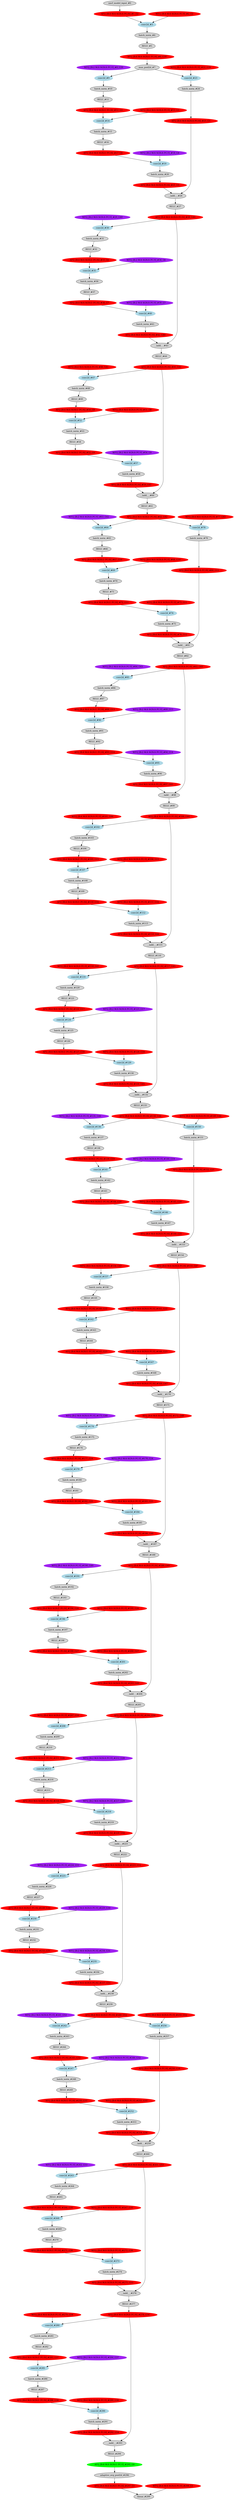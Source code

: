 strict digraph  {
"0 /nncf_model_input" [id=0, label="nncf_model_input_#0", scope="", style=filled, type=nncf_model_input];
"1 SymmetricQuantizer/symmetric_quantize" [color=red, id=1, label="AFQ_[B:4 M:S SGN:S PC:N]_#1_G2", scope=SymmetricQuantizer, style=filled, type=symmetric_quantize];
"2 ResNet/NNCFConv2d[conv1]/ModuleDict[pre_ops]/UpdateWeight[0]/SymmetricQuantizer[op]/symmetric_quantize" [color=red, id=2, label="WFQ_[B:4 M:S SGN:S PC:Y]_#2_G2", scope="ResNet/NNCFConv2d[conv1]/ModuleDict[pre_ops]/UpdateWeight[0]/SymmetricQuantizer[op]", style=filled, type=symmetric_quantize];
"3 ResNet/NNCFConv2d[conv1]/conv2d" [color=lightblue, id=3, label="conv2d_#3", scope="ResNet/NNCFConv2d[conv1]", style=filled, type=conv2d];
"4 ResNet/BatchNorm2d[bn1]/batch_norm" [id=4, label="batch_norm_#4", scope="ResNet/BatchNorm2d[bn1]", style=filled, type=batch_norm];
"5 ResNet/ReLU[relu]/RELU" [id=5, label="RELU_#5", scope="ResNet/ReLU[relu]", style=filled, type=RELU];
"6 ResNet/ReLU[relu]/SymmetricQuantizer/symmetric_quantize" [color=red, id=6, label="AFQ_[B:4 M:S SGN:U PC:N]_#6_G39", scope="ResNet/ReLU[relu]/SymmetricQuantizer", style=filled, type=symmetric_quantize];
"7 ResNet/MaxPool2d[maxpool]/max_pool2d" [id=7, label="max_pool2d_#7", scope="ResNet/MaxPool2d[maxpool]", style=filled, type=max_pool2d];
"8 ResNet/Sequential[layer1]/Bottleneck[0]/NNCFConv2d[conv1]/ModuleDict[pre_ops]/UpdateWeight[0]/SymmetricQuantizer[op]/symmetric_quantize" [color=purple, id=8, label="WFQ_[B:2 M:S SGN:S PC:Y]_#8_G39", scope="ResNet/Sequential[layer1]/Bottleneck[0]/NNCFConv2d[conv1]/ModuleDict[pre_ops]/UpdateWeight[0]/SymmetricQuantizer[op]", style=filled, type=symmetric_quantize];
"9 ResNet/Sequential[layer1]/Bottleneck[0]/NNCFConv2d[conv1]/conv2d" [color=lightblue, id=9, label="conv2d_#9", scope="ResNet/Sequential[layer1]/Bottleneck[0]/NNCFConv2d[conv1]", style=filled, type=conv2d];
"10 ResNet/Sequential[layer1]/Bottleneck[0]/BatchNorm2d[bn1]/batch_norm" [id=10, label="batch_norm_#10", scope="ResNet/Sequential[layer1]/Bottleneck[0]/BatchNorm2d[bn1]", style=filled, type=batch_norm];
"11 ResNet/Sequential[layer1]/Bottleneck[0]/ReLU[relu]/RELU" [id=11, label="RELU_#11", scope="ResNet/Sequential[layer1]/Bottleneck[0]/ReLU[relu]", style=filled, type=RELU];
"12 ResNet/Sequential[layer1]/Bottleneck[0]/ReLU[relu]/SymmetricQuantizer/symmetric_quantize" [color=red, id=12, label="AFQ_[B:4 M:S SGN:U PC:N]_#12_G3", scope="ResNet/Sequential[layer1]/Bottleneck[0]/ReLU[relu]/SymmetricQuantizer", style=filled, type=symmetric_quantize];
"13 ResNet/Sequential[layer1]/Bottleneck[0]/NNCFConv2d[conv2]/ModuleDict[pre_ops]/UpdateWeight[0]/SymmetricQuantizer[op]/symmetric_quantize" [color=red, id=13, label="WFQ_[B:4 M:S SGN:S PC:Y]_#13_G3", scope="ResNet/Sequential[layer1]/Bottleneck[0]/NNCFConv2d[conv2]/ModuleDict[pre_ops]/UpdateWeight[0]/SymmetricQuantizer[op]", style=filled, type=symmetric_quantize];
"14 ResNet/Sequential[layer1]/Bottleneck[0]/NNCFConv2d[conv2]/conv2d" [color=lightblue, id=14, label="conv2d_#14", scope="ResNet/Sequential[layer1]/Bottleneck[0]/NNCFConv2d[conv2]", style=filled, type=conv2d];
"15 ResNet/Sequential[layer1]/Bottleneck[0]/BatchNorm2d[bn2]/batch_norm" [id=15, label="batch_norm_#15", scope="ResNet/Sequential[layer1]/Bottleneck[0]/BatchNorm2d[bn2]", style=filled, type=batch_norm];
"16 ResNet/Sequential[layer1]/Bottleneck[0]/ReLU[relu]/RELU" [id=16, label="RELU_#16", scope="ResNet/Sequential[layer1]/Bottleneck[0]/ReLU[relu]", style=filled, type=RELU];
"17 ResNet/Sequential[layer1]/Bottleneck[0]/ReLU[relu]/SymmetricQuantizer/symmetric_quantize" [color=red, id=17, label="AFQ_[B:4 M:S SGN:U PC:N]_#17_G4", scope="ResNet/Sequential[layer1]/Bottleneck[0]/ReLU[relu]/SymmetricQuantizer", style=filled, type=symmetric_quantize];
"18 ResNet/Sequential[layer1]/Bottleneck[0]/NNCFConv2d[conv3]/ModuleDict[pre_ops]/UpdateWeight[0]/SymmetricQuantizer[op]/symmetric_quantize" [color=purple, id=18, label="WFQ_[B:2 M:S SGN:S PC:Y]_#18_G4", scope="ResNet/Sequential[layer1]/Bottleneck[0]/NNCFConv2d[conv3]/ModuleDict[pre_ops]/UpdateWeight[0]/SymmetricQuantizer[op]", style=filled, type=symmetric_quantize];
"19 ResNet/Sequential[layer1]/Bottleneck[0]/NNCFConv2d[conv3]/conv2d" [color=lightblue, id=19, label="conv2d_#19", scope="ResNet/Sequential[layer1]/Bottleneck[0]/NNCFConv2d[conv3]", style=filled, type=conv2d];
"20 ResNet/Sequential[layer1]/Bottleneck[0]/BatchNorm2d[bn3]/batch_norm" [id=20, label="batch_norm_#20", scope="ResNet/Sequential[layer1]/Bottleneck[0]/BatchNorm2d[bn3]", style=filled, type=batch_norm];
"21 ResNet/Sequential[layer1]/Bottleneck[0]/BatchNorm2d[bn3]/SymmetricQuantizer/symmetric_quantize" [color=red, id=21, label="AFQ_[B:4 M:S SGN:S PC:N]_#21_G5", scope="ResNet/Sequential[layer1]/Bottleneck[0]/BatchNorm2d[bn3]/SymmetricQuantizer", style=filled, type=symmetric_quantize];
"22 ResNet/Sequential[layer1]/Bottleneck[0]/Sequential[downsample]/NNCFConv2d[0]/ModuleDict[pre_ops]/UpdateWeight[0]/SymmetricQuantizer[op]/symmetric_quantize" [color=red, id=22, label="WFQ_[B:4 M:S SGN:S PC:Y]_#22_G39", scope="ResNet/Sequential[layer1]/Bottleneck[0]/Sequential[downsample]/NNCFConv2d[0]/ModuleDict[pre_ops]/UpdateWeight[0]/SymmetricQuantizer[op]", style=filled, type=symmetric_quantize];
"23 ResNet/Sequential[layer1]/Bottleneck[0]/Sequential[downsample]/NNCFConv2d[0]/conv2d" [color=lightblue, id=23, label="conv2d_#23", scope="ResNet/Sequential[layer1]/Bottleneck[0]/Sequential[downsample]/NNCFConv2d[0]", style=filled, type=conv2d];
"24 ResNet/Sequential[layer1]/Bottleneck[0]/Sequential[downsample]/BatchNorm2d[1]/batch_norm" [id=24, label="batch_norm_#24", scope="ResNet/Sequential[layer1]/Bottleneck[0]/Sequential[downsample]/BatchNorm2d[1]", style=filled, type=batch_norm];
"25 ResNet/Sequential[layer1]/Bottleneck[0]/Sequential[downsample]/BatchNorm2d[1]/SymmetricQuantizer/symmetric_quantize" [color=red, id=25, label="AFQ_[B:4 M:S SGN:S PC:N]_#25_G5", scope="ResNet/Sequential[layer1]/Bottleneck[0]/Sequential[downsample]/BatchNorm2d[1]/SymmetricQuantizer", style=filled, type=symmetric_quantize];
"26 ResNet/Sequential[layer1]/Bottleneck[0]/__iadd__" [id=26, label="__iadd___#26", scope="ResNet/Sequential[layer1]/Bottleneck[0]", style=filled, type=__iadd__];
"27 ResNet/Sequential[layer1]/Bottleneck[0]/ReLU[relu]/RELU" [id=27, label="RELU_#27", scope="ResNet/Sequential[layer1]/Bottleneck[0]/ReLU[relu]", style=filled, type=RELU];
"28 ResNet/Sequential[layer1]/Bottleneck[0]/ReLU[relu]/SymmetricQuantizer/symmetric_quantize" [color=red, id=28, label="AFQ_[B:4 M:S SGN:S PC:N]_#28_G40", scope="ResNet/Sequential[layer1]/Bottleneck[0]/ReLU[relu]/SymmetricQuantizer", style=filled, type=symmetric_quantize];
"29 ResNet/Sequential[layer1]/Bottleneck[1]/NNCFConv2d[conv1]/ModuleDict[pre_ops]/UpdateWeight[0]/SymmetricQuantizer[op]/symmetric_quantize" [color=purple, id=29, label="WFQ_[B:2 M:S SGN:S PC:Y]_#29_G40", scope="ResNet/Sequential[layer1]/Bottleneck[1]/NNCFConv2d[conv1]/ModuleDict[pre_ops]/UpdateWeight[0]/SymmetricQuantizer[op]", style=filled, type=symmetric_quantize];
"30 ResNet/Sequential[layer1]/Bottleneck[1]/NNCFConv2d[conv1]/conv2d" [color=lightblue, id=30, label="conv2d_#30", scope="ResNet/Sequential[layer1]/Bottleneck[1]/NNCFConv2d[conv1]", style=filled, type=conv2d];
"31 ResNet/Sequential[layer1]/Bottleneck[1]/BatchNorm2d[bn1]/batch_norm" [id=31, label="batch_norm_#31", scope="ResNet/Sequential[layer1]/Bottleneck[1]/BatchNorm2d[bn1]", style=filled, type=batch_norm];
"32 ResNet/Sequential[layer1]/Bottleneck[1]/ReLU[relu]/RELU" [id=32, label="RELU_#32", scope="ResNet/Sequential[layer1]/Bottleneck[1]/ReLU[relu]", style=filled, type=RELU];
"33 ResNet/Sequential[layer1]/Bottleneck[1]/ReLU[relu]/SymmetricQuantizer/symmetric_quantize" [color=red, id=33, label="AFQ_[B:4 M:S SGN:U PC:N]_#33_G6", scope="ResNet/Sequential[layer1]/Bottleneck[1]/ReLU[relu]/SymmetricQuantizer", style=filled, type=symmetric_quantize];
"34 ResNet/Sequential[layer1]/Bottleneck[1]/NNCFConv2d[conv2]/ModuleDict[pre_ops]/UpdateWeight[0]/SymmetricQuantizer[op]/symmetric_quantize" [color=purple, id=34, label="WFQ_[B:2 M:S SGN:S PC:Y]_#34_G6", scope="ResNet/Sequential[layer1]/Bottleneck[1]/NNCFConv2d[conv2]/ModuleDict[pre_ops]/UpdateWeight[0]/SymmetricQuantizer[op]", style=filled, type=symmetric_quantize];
"35 ResNet/Sequential[layer1]/Bottleneck[1]/NNCFConv2d[conv2]/conv2d" [color=lightblue, id=35, label="conv2d_#35", scope="ResNet/Sequential[layer1]/Bottleneck[1]/NNCFConv2d[conv2]", style=filled, type=conv2d];
"36 ResNet/Sequential[layer1]/Bottleneck[1]/BatchNorm2d[bn2]/batch_norm" [id=36, label="batch_norm_#36", scope="ResNet/Sequential[layer1]/Bottleneck[1]/BatchNorm2d[bn2]", style=filled, type=batch_norm];
"37 ResNet/Sequential[layer1]/Bottleneck[1]/ReLU[relu]/RELU" [id=37, label="RELU_#37", scope="ResNet/Sequential[layer1]/Bottleneck[1]/ReLU[relu]", style=filled, type=RELU];
"38 ResNet/Sequential[layer1]/Bottleneck[1]/ReLU[relu]/SymmetricQuantizer/symmetric_quantize" [color=red, id=38, label="AFQ_[B:4 M:S SGN:U PC:N]_#38_G7", scope="ResNet/Sequential[layer1]/Bottleneck[1]/ReLU[relu]/SymmetricQuantizer", style=filled, type=symmetric_quantize];
"39 ResNet/Sequential[layer1]/Bottleneck[1]/NNCFConv2d[conv3]/ModuleDict[pre_ops]/UpdateWeight[0]/SymmetricQuantizer[op]/symmetric_quantize" [color=purple, id=39, label="WFQ_[B:2 M:S SGN:S PC:Y]_#39_G7", scope="ResNet/Sequential[layer1]/Bottleneck[1]/NNCFConv2d[conv3]/ModuleDict[pre_ops]/UpdateWeight[0]/SymmetricQuantizer[op]", style=filled, type=symmetric_quantize];
"40 ResNet/Sequential[layer1]/Bottleneck[1]/NNCFConv2d[conv3]/conv2d" [color=lightblue, id=40, label="conv2d_#40", scope="ResNet/Sequential[layer1]/Bottleneck[1]/NNCFConv2d[conv3]", style=filled, type=conv2d];
"41 ResNet/Sequential[layer1]/Bottleneck[1]/BatchNorm2d[bn3]/batch_norm" [id=41, label="batch_norm_#41", scope="ResNet/Sequential[layer1]/Bottleneck[1]/BatchNorm2d[bn3]", style=filled, type=batch_norm];
"42 ResNet/Sequential[layer1]/Bottleneck[1]/BatchNorm2d[bn3]/SymmetricQuantizer/symmetric_quantize" [color=red, id=42, label="AFQ_[B:4 M:S SGN:S PC:N]_#42_G40", scope="ResNet/Sequential[layer1]/Bottleneck[1]/BatchNorm2d[bn3]/SymmetricQuantizer", style=filled, type=symmetric_quantize];
"43 ResNet/Sequential[layer1]/Bottleneck[1]/__iadd__" [id=43, label="__iadd___#43", scope="ResNet/Sequential[layer1]/Bottleneck[1]", style=filled, type=__iadd__];
"44 ResNet/Sequential[layer1]/Bottleneck[1]/ReLU[relu]/RELU" [id=44, label="RELU_#44", scope="ResNet/Sequential[layer1]/Bottleneck[1]/ReLU[relu]", style=filled, type=RELU];
"45 ResNet/Sequential[layer1]/Bottleneck[1]/ReLU[relu]/SymmetricQuantizer/symmetric_quantize" [color=red, id=45, label="AFQ_[B:4 M:S SGN:S PC:N]_#45_G41", scope="ResNet/Sequential[layer1]/Bottleneck[1]/ReLU[relu]/SymmetricQuantizer", style=filled, type=symmetric_quantize];
"46 ResNet/Sequential[layer1]/Bottleneck[2]/NNCFConv2d[conv1]/ModuleDict[pre_ops]/UpdateWeight[0]/SymmetricQuantizer[op]/symmetric_quantize" [color=red, id=46, label="WFQ_[B:4 M:S SGN:S PC:Y]_#46_G41", scope="ResNet/Sequential[layer1]/Bottleneck[2]/NNCFConv2d[conv1]/ModuleDict[pre_ops]/UpdateWeight[0]/SymmetricQuantizer[op]", style=filled, type=symmetric_quantize];
"47 ResNet/Sequential[layer1]/Bottleneck[2]/NNCFConv2d[conv1]/conv2d" [color=lightblue, id=47, label="conv2d_#47", scope="ResNet/Sequential[layer1]/Bottleneck[2]/NNCFConv2d[conv1]", style=filled, type=conv2d];
"48 ResNet/Sequential[layer1]/Bottleneck[2]/BatchNorm2d[bn1]/batch_norm" [id=48, label="batch_norm_#48", scope="ResNet/Sequential[layer1]/Bottleneck[2]/BatchNorm2d[bn1]", style=filled, type=batch_norm];
"49 ResNet/Sequential[layer1]/Bottleneck[2]/ReLU[relu]/RELU" [id=49, label="RELU_#49", scope="ResNet/Sequential[layer1]/Bottleneck[2]/ReLU[relu]", style=filled, type=RELU];
"50 ResNet/Sequential[layer1]/Bottleneck[2]/ReLU[relu]/SymmetricQuantizer/symmetric_quantize" [color=red, id=50, label="AFQ_[B:4 M:S SGN:U PC:N]_#50_G8", scope="ResNet/Sequential[layer1]/Bottleneck[2]/ReLU[relu]/SymmetricQuantizer", style=filled, type=symmetric_quantize];
"51 ResNet/Sequential[layer1]/Bottleneck[2]/NNCFConv2d[conv2]/ModuleDict[pre_ops]/UpdateWeight[0]/SymmetricQuantizer[op]/symmetric_quantize" [color=red, id=51, label="WFQ_[B:4 M:S SGN:S PC:Y]_#51_G8", scope="ResNet/Sequential[layer1]/Bottleneck[2]/NNCFConv2d[conv2]/ModuleDict[pre_ops]/UpdateWeight[0]/SymmetricQuantizer[op]", style=filled, type=symmetric_quantize];
"52 ResNet/Sequential[layer1]/Bottleneck[2]/NNCFConv2d[conv2]/conv2d" [color=lightblue, id=52, label="conv2d_#52", scope="ResNet/Sequential[layer1]/Bottleneck[2]/NNCFConv2d[conv2]", style=filled, type=conv2d];
"53 ResNet/Sequential[layer1]/Bottleneck[2]/BatchNorm2d[bn2]/batch_norm" [id=53, label="batch_norm_#53", scope="ResNet/Sequential[layer1]/Bottleneck[2]/BatchNorm2d[bn2]", style=filled, type=batch_norm];
"54 ResNet/Sequential[layer1]/Bottleneck[2]/ReLU[relu]/RELU" [id=54, label="RELU_#54", scope="ResNet/Sequential[layer1]/Bottleneck[2]/ReLU[relu]", style=filled, type=RELU];
"55 ResNet/Sequential[layer1]/Bottleneck[2]/ReLU[relu]/SymmetricQuantizer/symmetric_quantize" [color=red, id=55, label="AFQ_[B:4 M:S SGN:U PC:N]_#55_G9", scope="ResNet/Sequential[layer1]/Bottleneck[2]/ReLU[relu]/SymmetricQuantizer", style=filled, type=symmetric_quantize];
"56 ResNet/Sequential[layer1]/Bottleneck[2]/NNCFConv2d[conv3]/ModuleDict[pre_ops]/UpdateWeight[0]/SymmetricQuantizer[op]/symmetric_quantize" [color=purple, id=56, label="WFQ_[B:2 M:S SGN:S PC:Y]_#56_G9", scope="ResNet/Sequential[layer1]/Bottleneck[2]/NNCFConv2d[conv3]/ModuleDict[pre_ops]/UpdateWeight[0]/SymmetricQuantizer[op]", style=filled, type=symmetric_quantize];
"57 ResNet/Sequential[layer1]/Bottleneck[2]/NNCFConv2d[conv3]/conv2d" [color=lightblue, id=57, label="conv2d_#57", scope="ResNet/Sequential[layer1]/Bottleneck[2]/NNCFConv2d[conv3]", style=filled, type=conv2d];
"58 ResNet/Sequential[layer1]/Bottleneck[2]/BatchNorm2d[bn3]/batch_norm" [id=58, label="batch_norm_#58", scope="ResNet/Sequential[layer1]/Bottleneck[2]/BatchNorm2d[bn3]", style=filled, type=batch_norm];
"59 ResNet/Sequential[layer1]/Bottleneck[2]/BatchNorm2d[bn3]/SymmetricQuantizer/symmetric_quantize" [color=red, id=59, label="AFQ_[B:4 M:S SGN:S PC:N]_#59_G41", scope="ResNet/Sequential[layer1]/Bottleneck[2]/BatchNorm2d[bn3]/SymmetricQuantizer", style=filled, type=symmetric_quantize];
"60 ResNet/Sequential[layer1]/Bottleneck[2]/__iadd__" [id=60, label="__iadd___#60", scope="ResNet/Sequential[layer1]/Bottleneck[2]", style=filled, type=__iadd__];
"61 ResNet/Sequential[layer1]/Bottleneck[2]/ReLU[relu]/RELU" [id=61, label="RELU_#61", scope="ResNet/Sequential[layer1]/Bottleneck[2]/ReLU[relu]", style=filled, type=RELU];
"62 ResNet/Sequential[layer1]/Bottleneck[2]/ReLU[relu]/SymmetricQuantizer/symmetric_quantize" [color=red, id=62, label="AFQ_[B:4 M:S SGN:U PC:N]_#62_G42", scope="ResNet/Sequential[layer1]/Bottleneck[2]/ReLU[relu]/SymmetricQuantizer", style=filled, type=symmetric_quantize];
"63 ResNet/Sequential[layer2]/Bottleneck[0]/NNCFConv2d[conv1]/ModuleDict[pre_ops]/UpdateWeight[0]/SymmetricQuantizer[op]/symmetric_quantize" [color=purple, id=63, label="WFQ_[B:2 M:S SGN:S PC:Y]_#63_G42", scope="ResNet/Sequential[layer2]/Bottleneck[0]/NNCFConv2d[conv1]/ModuleDict[pre_ops]/UpdateWeight[0]/SymmetricQuantizer[op]", style=filled, type=symmetric_quantize];
"64 ResNet/Sequential[layer2]/Bottleneck[0]/NNCFConv2d[conv1]/conv2d" [color=lightblue, id=64, label="conv2d_#64", scope="ResNet/Sequential[layer2]/Bottleneck[0]/NNCFConv2d[conv1]", style=filled, type=conv2d];
"65 ResNet/Sequential[layer2]/Bottleneck[0]/BatchNorm2d[bn1]/batch_norm" [id=65, label="batch_norm_#65", scope="ResNet/Sequential[layer2]/Bottleneck[0]/BatchNorm2d[bn1]", style=filled, type=batch_norm];
"66 ResNet/Sequential[layer2]/Bottleneck[0]/ReLU[relu]/RELU" [id=66, label="RELU_#66", scope="ResNet/Sequential[layer2]/Bottleneck[0]/ReLU[relu]", style=filled, type=RELU];
"67 ResNet/Sequential[layer2]/Bottleneck[0]/ReLU[relu]/SymmetricQuantizer/symmetric_quantize" [color=red, id=67, label="AFQ_[B:4 M:S SGN:U PC:N]_#67_G10", scope="ResNet/Sequential[layer2]/Bottleneck[0]/ReLU[relu]/SymmetricQuantizer", style=filled, type=symmetric_quantize];
"68 ResNet/Sequential[layer2]/Bottleneck[0]/NNCFConv2d[conv2]/ModuleDict[pre_ops]/UpdateWeight[0]/SymmetricQuantizer[op]/symmetric_quantize" [color=red, id=68, label="WFQ_[B:4 M:S SGN:S PC:Y]_#68_G10", scope="ResNet/Sequential[layer2]/Bottleneck[0]/NNCFConv2d[conv2]/ModuleDict[pre_ops]/UpdateWeight[0]/SymmetricQuantizer[op]", style=filled, type=symmetric_quantize];
"69 ResNet/Sequential[layer2]/Bottleneck[0]/NNCFConv2d[conv2]/conv2d" [color=lightblue, id=69, label="conv2d_#69", scope="ResNet/Sequential[layer2]/Bottleneck[0]/NNCFConv2d[conv2]", style=filled, type=conv2d];
"70 ResNet/Sequential[layer2]/Bottleneck[0]/BatchNorm2d[bn2]/batch_norm" [id=70, label="batch_norm_#70", scope="ResNet/Sequential[layer2]/Bottleneck[0]/BatchNorm2d[bn2]", style=filled, type=batch_norm];
"71 ResNet/Sequential[layer2]/Bottleneck[0]/ReLU[relu]/RELU" [id=71, label="RELU_#71", scope="ResNet/Sequential[layer2]/Bottleneck[0]/ReLU[relu]", style=filled, type=RELU];
"72 ResNet/Sequential[layer2]/Bottleneck[0]/ReLU[relu]/SymmetricQuantizer/symmetric_quantize" [color=red, id=72, label="AFQ_[B:4 M:S SGN:U PC:N]_#72_G11", scope="ResNet/Sequential[layer2]/Bottleneck[0]/ReLU[relu]/SymmetricQuantizer", style=filled, type=symmetric_quantize];
"73 ResNet/Sequential[layer2]/Bottleneck[0]/NNCFConv2d[conv3]/ModuleDict[pre_ops]/UpdateWeight[0]/SymmetricQuantizer[op]/symmetric_quantize" [color=red, id=73, label="WFQ_[B:4 M:S SGN:S PC:Y]_#73_G11", scope="ResNet/Sequential[layer2]/Bottleneck[0]/NNCFConv2d[conv3]/ModuleDict[pre_ops]/UpdateWeight[0]/SymmetricQuantizer[op]", style=filled, type=symmetric_quantize];
"74 ResNet/Sequential[layer2]/Bottleneck[0]/NNCFConv2d[conv3]/conv2d" [color=lightblue, id=74, label="conv2d_#74", scope="ResNet/Sequential[layer2]/Bottleneck[0]/NNCFConv2d[conv3]", style=filled, type=conv2d];
"75 ResNet/Sequential[layer2]/Bottleneck[0]/BatchNorm2d[bn3]/batch_norm" [id=75, label="batch_norm_#75", scope="ResNet/Sequential[layer2]/Bottleneck[0]/BatchNorm2d[bn3]", style=filled, type=batch_norm];
"76 ResNet/Sequential[layer2]/Bottleneck[0]/BatchNorm2d[bn3]/SymmetricQuantizer/symmetric_quantize" [color=red, id=76, label="AFQ_[B:4 M:S SGN:S PC:N]_#76_G12", scope="ResNet/Sequential[layer2]/Bottleneck[0]/BatchNorm2d[bn3]/SymmetricQuantizer", style=filled, type=symmetric_quantize];
"77 ResNet/Sequential[layer2]/Bottleneck[0]/Sequential[downsample]/NNCFConv2d[0]/ModuleDict[pre_ops]/UpdateWeight[0]/SymmetricQuantizer[op]/symmetric_quantize" [color=red, id=77, label="WFQ_[B:4 M:S SGN:S PC:Y]_#77_G42", scope="ResNet/Sequential[layer2]/Bottleneck[0]/Sequential[downsample]/NNCFConv2d[0]/ModuleDict[pre_ops]/UpdateWeight[0]/SymmetricQuantizer[op]", style=filled, type=symmetric_quantize];
"78 ResNet/Sequential[layer2]/Bottleneck[0]/Sequential[downsample]/NNCFConv2d[0]/conv2d" [color=lightblue, id=78, label="conv2d_#78", scope="ResNet/Sequential[layer2]/Bottleneck[0]/Sequential[downsample]/NNCFConv2d[0]", style=filled, type=conv2d];
"79 ResNet/Sequential[layer2]/Bottleneck[0]/Sequential[downsample]/BatchNorm2d[1]/batch_norm" [id=79, label="batch_norm_#79", scope="ResNet/Sequential[layer2]/Bottleneck[0]/Sequential[downsample]/BatchNorm2d[1]", style=filled, type=batch_norm];
"80 ResNet/Sequential[layer2]/Bottleneck[0]/Sequential[downsample]/BatchNorm2d[1]/SymmetricQuantizer/symmetric_quantize" [color=red, id=80, label="AFQ_[B:4 M:S SGN:S PC:N]_#80_G12", scope="ResNet/Sequential[layer2]/Bottleneck[0]/Sequential[downsample]/BatchNorm2d[1]/SymmetricQuantizer", style=filled, type=symmetric_quantize];
"81 ResNet/Sequential[layer2]/Bottleneck[0]/__iadd__" [id=81, label="__iadd___#81", scope="ResNet/Sequential[layer2]/Bottleneck[0]", style=filled, type=__iadd__];
"82 ResNet/Sequential[layer2]/Bottleneck[0]/ReLU[relu]/RELU" [id=82, label="RELU_#82", scope="ResNet/Sequential[layer2]/Bottleneck[0]/ReLU[relu]", style=filled, type=RELU];
"83 ResNet/Sequential[layer2]/Bottleneck[0]/ReLU[relu]/SymmetricQuantizer/symmetric_quantize" [color=red, id=83, label="AFQ_[B:4 M:S SGN:S PC:N]_#83_G43", scope="ResNet/Sequential[layer2]/Bottleneck[0]/ReLU[relu]/SymmetricQuantizer", style=filled, type=symmetric_quantize];
"84 ResNet/Sequential[layer2]/Bottleneck[1]/NNCFConv2d[conv1]/ModuleDict[pre_ops]/UpdateWeight[0]/SymmetricQuantizer[op]/symmetric_quantize" [color=purple, id=84, label="WFQ_[B:2 M:S SGN:S PC:Y]_#84_G43", scope="ResNet/Sequential[layer2]/Bottleneck[1]/NNCFConv2d[conv1]/ModuleDict[pre_ops]/UpdateWeight[0]/SymmetricQuantizer[op]", style=filled, type=symmetric_quantize];
"85 ResNet/Sequential[layer2]/Bottleneck[1]/NNCFConv2d[conv1]/conv2d" [color=lightblue, id=85, label="conv2d_#85", scope="ResNet/Sequential[layer2]/Bottleneck[1]/NNCFConv2d[conv1]", style=filled, type=conv2d];
"86 ResNet/Sequential[layer2]/Bottleneck[1]/BatchNorm2d[bn1]/batch_norm" [id=86, label="batch_norm_#86", scope="ResNet/Sequential[layer2]/Bottleneck[1]/BatchNorm2d[bn1]", style=filled, type=batch_norm];
"87 ResNet/Sequential[layer2]/Bottleneck[1]/ReLU[relu]/RELU" [id=87, label="RELU_#87", scope="ResNet/Sequential[layer2]/Bottleneck[1]/ReLU[relu]", style=filled, type=RELU];
"88 ResNet/Sequential[layer2]/Bottleneck[1]/ReLU[relu]/SymmetricQuantizer/symmetric_quantize" [color=red, id=88, label="AFQ_[B:4 M:S SGN:U PC:N]_#88_G13", scope="ResNet/Sequential[layer2]/Bottleneck[1]/ReLU[relu]/SymmetricQuantizer", style=filled, type=symmetric_quantize];
"89 ResNet/Sequential[layer2]/Bottleneck[1]/NNCFConv2d[conv2]/ModuleDict[pre_ops]/UpdateWeight[0]/SymmetricQuantizer[op]/symmetric_quantize" [color=purple, id=89, label="WFQ_[B:2 M:S SGN:S PC:Y]_#89_G13", scope="ResNet/Sequential[layer2]/Bottleneck[1]/NNCFConv2d[conv2]/ModuleDict[pre_ops]/UpdateWeight[0]/SymmetricQuantizer[op]", style=filled, type=symmetric_quantize];
"90 ResNet/Sequential[layer2]/Bottleneck[1]/NNCFConv2d[conv2]/conv2d" [color=lightblue, id=90, label="conv2d_#90", scope="ResNet/Sequential[layer2]/Bottleneck[1]/NNCFConv2d[conv2]", style=filled, type=conv2d];
"91 ResNet/Sequential[layer2]/Bottleneck[1]/BatchNorm2d[bn2]/batch_norm" [id=91, label="batch_norm_#91", scope="ResNet/Sequential[layer2]/Bottleneck[1]/BatchNorm2d[bn2]", style=filled, type=batch_norm];
"92 ResNet/Sequential[layer2]/Bottleneck[1]/ReLU[relu]/RELU" [id=92, label="RELU_#92", scope="ResNet/Sequential[layer2]/Bottleneck[1]/ReLU[relu]", style=filled, type=RELU];
"93 ResNet/Sequential[layer2]/Bottleneck[1]/ReLU[relu]/SymmetricQuantizer/symmetric_quantize" [color=red, id=93, label="AFQ_[B:4 M:S SGN:U PC:N]_#93_G14", scope="ResNet/Sequential[layer2]/Bottleneck[1]/ReLU[relu]/SymmetricQuantizer", style=filled, type=symmetric_quantize];
"94 ResNet/Sequential[layer2]/Bottleneck[1]/NNCFConv2d[conv3]/ModuleDict[pre_ops]/UpdateWeight[0]/SymmetricQuantizer[op]/symmetric_quantize" [color=purple, id=94, label="WFQ_[B:2 M:S SGN:S PC:Y]_#94_G14", scope="ResNet/Sequential[layer2]/Bottleneck[1]/NNCFConv2d[conv3]/ModuleDict[pre_ops]/UpdateWeight[0]/SymmetricQuantizer[op]", style=filled, type=symmetric_quantize];
"95 ResNet/Sequential[layer2]/Bottleneck[1]/NNCFConv2d[conv3]/conv2d" [color=lightblue, id=95, label="conv2d_#95", scope="ResNet/Sequential[layer2]/Bottleneck[1]/NNCFConv2d[conv3]", style=filled, type=conv2d];
"96 ResNet/Sequential[layer2]/Bottleneck[1]/BatchNorm2d[bn3]/batch_norm" [id=96, label="batch_norm_#96", scope="ResNet/Sequential[layer2]/Bottleneck[1]/BatchNorm2d[bn3]", style=filled, type=batch_norm];
"97 ResNet/Sequential[layer2]/Bottleneck[1]/BatchNorm2d[bn3]/SymmetricQuantizer/symmetric_quantize" [color=red, id=97, label="AFQ_[B:4 M:S SGN:S PC:N]_#97_G43", scope="ResNet/Sequential[layer2]/Bottleneck[1]/BatchNorm2d[bn3]/SymmetricQuantizer", style=filled, type=symmetric_quantize];
"98 ResNet/Sequential[layer2]/Bottleneck[1]/__iadd__" [id=98, label="__iadd___#98", scope="ResNet/Sequential[layer2]/Bottleneck[1]", style=filled, type=__iadd__];
"99 ResNet/Sequential[layer2]/Bottleneck[1]/ReLU[relu]/RELU" [id=99, label="RELU_#99", scope="ResNet/Sequential[layer2]/Bottleneck[1]/ReLU[relu]", style=filled, type=RELU];
"100 ResNet/Sequential[layer2]/Bottleneck[1]/ReLU[relu]/SymmetricQuantizer/symmetric_quantize" [color=red, id=100, label="AFQ_[B:4 M:S SGN:S PC:N]_#100_G44", scope="ResNet/Sequential[layer2]/Bottleneck[1]/ReLU[relu]/SymmetricQuantizer", style=filled, type=symmetric_quantize];
"101 ResNet/Sequential[layer2]/Bottleneck[2]/NNCFConv2d[conv1]/ModuleDict[pre_ops]/UpdateWeight[0]/SymmetricQuantizer[op]/symmetric_quantize" [color=red, id=101, label="WFQ_[B:4 M:S SGN:S PC:Y]_#101_G44", scope="ResNet/Sequential[layer2]/Bottleneck[2]/NNCFConv2d[conv1]/ModuleDict[pre_ops]/UpdateWeight[0]/SymmetricQuantizer[op]", style=filled, type=symmetric_quantize];
"102 ResNet/Sequential[layer2]/Bottleneck[2]/NNCFConv2d[conv1]/conv2d" [color=lightblue, id=102, label="conv2d_#102", scope="ResNet/Sequential[layer2]/Bottleneck[2]/NNCFConv2d[conv1]", style=filled, type=conv2d];
"103 ResNet/Sequential[layer2]/Bottleneck[2]/BatchNorm2d[bn1]/batch_norm" [id=103, label="batch_norm_#103", scope="ResNet/Sequential[layer2]/Bottleneck[2]/BatchNorm2d[bn1]", style=filled, type=batch_norm];
"104 ResNet/Sequential[layer2]/Bottleneck[2]/ReLU[relu]/RELU" [id=104, label="RELU_#104", scope="ResNet/Sequential[layer2]/Bottleneck[2]/ReLU[relu]", style=filled, type=RELU];
"105 ResNet/Sequential[layer2]/Bottleneck[2]/ReLU[relu]/SymmetricQuantizer/symmetric_quantize" [color=red, id=105, label="AFQ_[B:4 M:S SGN:U PC:N]_#105_G15", scope="ResNet/Sequential[layer2]/Bottleneck[2]/ReLU[relu]/SymmetricQuantizer", style=filled, type=symmetric_quantize];
"106 ResNet/Sequential[layer2]/Bottleneck[2]/NNCFConv2d[conv2]/ModuleDict[pre_ops]/UpdateWeight[0]/SymmetricQuantizer[op]/symmetric_quantize" [color=red, id=106, label="WFQ_[B:4 M:S SGN:S PC:Y]_#106_G15", scope="ResNet/Sequential[layer2]/Bottleneck[2]/NNCFConv2d[conv2]/ModuleDict[pre_ops]/UpdateWeight[0]/SymmetricQuantizer[op]", style=filled, type=symmetric_quantize];
"107 ResNet/Sequential[layer2]/Bottleneck[2]/NNCFConv2d[conv2]/conv2d" [color=lightblue, id=107, label="conv2d_#107", scope="ResNet/Sequential[layer2]/Bottleneck[2]/NNCFConv2d[conv2]", style=filled, type=conv2d];
"108 ResNet/Sequential[layer2]/Bottleneck[2]/BatchNorm2d[bn2]/batch_norm" [id=108, label="batch_norm_#108", scope="ResNet/Sequential[layer2]/Bottleneck[2]/BatchNorm2d[bn2]", style=filled, type=batch_norm];
"109 ResNet/Sequential[layer2]/Bottleneck[2]/ReLU[relu]/RELU" [id=109, label="RELU_#109", scope="ResNet/Sequential[layer2]/Bottleneck[2]/ReLU[relu]", style=filled, type=RELU];
"110 ResNet/Sequential[layer2]/Bottleneck[2]/ReLU[relu]/SymmetricQuantizer/symmetric_quantize" [color=red, id=110, label="AFQ_[B:4 M:S SGN:U PC:N]_#110_G16", scope="ResNet/Sequential[layer2]/Bottleneck[2]/ReLU[relu]/SymmetricQuantizer", style=filled, type=symmetric_quantize];
"111 ResNet/Sequential[layer2]/Bottleneck[2]/NNCFConv2d[conv3]/ModuleDict[pre_ops]/UpdateWeight[0]/SymmetricQuantizer[op]/symmetric_quantize" [color=red, id=111, label="WFQ_[B:4 M:S SGN:S PC:Y]_#111_G16", scope="ResNet/Sequential[layer2]/Bottleneck[2]/NNCFConv2d[conv3]/ModuleDict[pre_ops]/UpdateWeight[0]/SymmetricQuantizer[op]", style=filled, type=symmetric_quantize];
"112 ResNet/Sequential[layer2]/Bottleneck[2]/NNCFConv2d[conv3]/conv2d" [color=lightblue, id=112, label="conv2d_#112", scope="ResNet/Sequential[layer2]/Bottleneck[2]/NNCFConv2d[conv3]", style=filled, type=conv2d];
"113 ResNet/Sequential[layer2]/Bottleneck[2]/BatchNorm2d[bn3]/batch_norm" [id=113, label="batch_norm_#113", scope="ResNet/Sequential[layer2]/Bottleneck[2]/BatchNorm2d[bn3]", style=filled, type=batch_norm];
"114 ResNet/Sequential[layer2]/Bottleneck[2]/BatchNorm2d[bn3]/SymmetricQuantizer/symmetric_quantize" [color=red, id=114, label="AFQ_[B:4 M:S SGN:S PC:N]_#114_G44", scope="ResNet/Sequential[layer2]/Bottleneck[2]/BatchNorm2d[bn3]/SymmetricQuantizer", style=filled, type=symmetric_quantize];
"115 ResNet/Sequential[layer2]/Bottleneck[2]/__iadd__" [id=115, label="__iadd___#115", scope="ResNet/Sequential[layer2]/Bottleneck[2]", style=filled, type=__iadd__];
"116 ResNet/Sequential[layer2]/Bottleneck[2]/ReLU[relu]/RELU" [id=116, label="RELU_#116", scope="ResNet/Sequential[layer2]/Bottleneck[2]/ReLU[relu]", style=filled, type=RELU];
"117 ResNet/Sequential[layer2]/Bottleneck[2]/ReLU[relu]/SymmetricQuantizer/symmetric_quantize" [color=red, id=117, label="AFQ_[B:4 M:S SGN:S PC:N]_#117_G45", scope="ResNet/Sequential[layer2]/Bottleneck[2]/ReLU[relu]/SymmetricQuantizer", style=filled, type=symmetric_quantize];
"118 ResNet/Sequential[layer2]/Bottleneck[3]/NNCFConv2d[conv1]/ModuleDict[pre_ops]/UpdateWeight[0]/SymmetricQuantizer[op]/symmetric_quantize" [color=red, id=118, label="WFQ_[B:4 M:S SGN:S PC:Y]_#118_G45", scope="ResNet/Sequential[layer2]/Bottleneck[3]/NNCFConv2d[conv1]/ModuleDict[pre_ops]/UpdateWeight[0]/SymmetricQuantizer[op]", style=filled, type=symmetric_quantize];
"119 ResNet/Sequential[layer2]/Bottleneck[3]/NNCFConv2d[conv1]/conv2d" [color=lightblue, id=119, label="conv2d_#119", scope="ResNet/Sequential[layer2]/Bottleneck[3]/NNCFConv2d[conv1]", style=filled, type=conv2d];
"120 ResNet/Sequential[layer2]/Bottleneck[3]/BatchNorm2d[bn1]/batch_norm" [id=120, label="batch_norm_#120", scope="ResNet/Sequential[layer2]/Bottleneck[3]/BatchNorm2d[bn1]", style=filled, type=batch_norm];
"121 ResNet/Sequential[layer2]/Bottleneck[3]/ReLU[relu]/RELU" [id=121, label="RELU_#121", scope="ResNet/Sequential[layer2]/Bottleneck[3]/ReLU[relu]", style=filled, type=RELU];
"122 ResNet/Sequential[layer2]/Bottleneck[3]/ReLU[relu]/SymmetricQuantizer/symmetric_quantize" [color=red, id=122, label="AFQ_[B:4 M:S SGN:U PC:N]_#122_G17", scope="ResNet/Sequential[layer2]/Bottleneck[3]/ReLU[relu]/SymmetricQuantizer", style=filled, type=symmetric_quantize];
"123 ResNet/Sequential[layer2]/Bottleneck[3]/NNCFConv2d[conv2]/ModuleDict[pre_ops]/UpdateWeight[0]/SymmetricQuantizer[op]/symmetric_quantize" [color=purple, id=123, label="WFQ_[B:2 M:S SGN:S PC:Y]_#123_G17", scope="ResNet/Sequential[layer2]/Bottleneck[3]/NNCFConv2d[conv2]/ModuleDict[pre_ops]/UpdateWeight[0]/SymmetricQuantizer[op]", style=filled, type=symmetric_quantize];
"124 ResNet/Sequential[layer2]/Bottleneck[3]/NNCFConv2d[conv2]/conv2d" [color=lightblue, id=124, label="conv2d_#124", scope="ResNet/Sequential[layer2]/Bottleneck[3]/NNCFConv2d[conv2]", style=filled, type=conv2d];
"125 ResNet/Sequential[layer2]/Bottleneck[3]/BatchNorm2d[bn2]/batch_norm" [id=125, label="batch_norm_#125", scope="ResNet/Sequential[layer2]/Bottleneck[3]/BatchNorm2d[bn2]", style=filled, type=batch_norm];
"126 ResNet/Sequential[layer2]/Bottleneck[3]/ReLU[relu]/RELU" [id=126, label="RELU_#126", scope="ResNet/Sequential[layer2]/Bottleneck[3]/ReLU[relu]", style=filled, type=RELU];
"127 ResNet/Sequential[layer2]/Bottleneck[3]/ReLU[relu]/SymmetricQuantizer/symmetric_quantize" [color=red, id=127, label="AFQ_[B:4 M:S SGN:U PC:N]_#127_G18", scope="ResNet/Sequential[layer2]/Bottleneck[3]/ReLU[relu]/SymmetricQuantizer", style=filled, type=symmetric_quantize];
"128 ResNet/Sequential[layer2]/Bottleneck[3]/NNCFConv2d[conv3]/ModuleDict[pre_ops]/UpdateWeight[0]/SymmetricQuantizer[op]/symmetric_quantize" [color=red, id=128, label="WFQ_[B:4 M:S SGN:S PC:Y]_#128_G18", scope="ResNet/Sequential[layer2]/Bottleneck[3]/NNCFConv2d[conv3]/ModuleDict[pre_ops]/UpdateWeight[0]/SymmetricQuantizer[op]", style=filled, type=symmetric_quantize];
"129 ResNet/Sequential[layer2]/Bottleneck[3]/NNCFConv2d[conv3]/conv2d" [color=lightblue, id=129, label="conv2d_#129", scope="ResNet/Sequential[layer2]/Bottleneck[3]/NNCFConv2d[conv3]", style=filled, type=conv2d];
"130 ResNet/Sequential[layer2]/Bottleneck[3]/BatchNorm2d[bn3]/batch_norm" [id=130, label="batch_norm_#130", scope="ResNet/Sequential[layer2]/Bottleneck[3]/BatchNorm2d[bn3]", style=filled, type=batch_norm];
"131 ResNet/Sequential[layer2]/Bottleneck[3]/BatchNorm2d[bn3]/SymmetricQuantizer/symmetric_quantize" [color=red, id=131, label="AFQ_[B:4 M:S SGN:S PC:N]_#131_G45", scope="ResNet/Sequential[layer2]/Bottleneck[3]/BatchNorm2d[bn3]/SymmetricQuantizer", style=filled, type=symmetric_quantize];
"132 ResNet/Sequential[layer2]/Bottleneck[3]/__iadd__" [id=132, label="__iadd___#132", scope="ResNet/Sequential[layer2]/Bottleneck[3]", style=filled, type=__iadd__];
"133 ResNet/Sequential[layer2]/Bottleneck[3]/ReLU[relu]/RELU" [id=133, label="RELU_#133", scope="ResNet/Sequential[layer2]/Bottleneck[3]/ReLU[relu]", style=filled, type=RELU];
"134 ResNet/Sequential[layer2]/Bottleneck[3]/ReLU[relu]/SymmetricQuantizer/symmetric_quantize" [color=red, id=134, label="AFQ_[B:4 M:S SGN:U PC:N]_#134_G46", scope="ResNet/Sequential[layer2]/Bottleneck[3]/ReLU[relu]/SymmetricQuantizer", style=filled, type=symmetric_quantize];
"135 ResNet/Sequential[layer3]/Bottleneck[0]/NNCFConv2d[conv1]/ModuleDict[pre_ops]/UpdateWeight[0]/SymmetricQuantizer[op]/symmetric_quantize" [color=purple, id=135, label="WFQ_[B:2 M:S SGN:S PC:Y]_#135_G46", scope="ResNet/Sequential[layer3]/Bottleneck[0]/NNCFConv2d[conv1]/ModuleDict[pre_ops]/UpdateWeight[0]/SymmetricQuantizer[op]", style=filled, type=symmetric_quantize];
"136 ResNet/Sequential[layer3]/Bottleneck[0]/NNCFConv2d[conv1]/conv2d" [color=lightblue, id=136, label="conv2d_#136", scope="ResNet/Sequential[layer3]/Bottleneck[0]/NNCFConv2d[conv1]", style=filled, type=conv2d];
"137 ResNet/Sequential[layer3]/Bottleneck[0]/BatchNorm2d[bn1]/batch_norm" [id=137, label="batch_norm_#137", scope="ResNet/Sequential[layer3]/Bottleneck[0]/BatchNorm2d[bn1]", style=filled, type=batch_norm];
"138 ResNet/Sequential[layer3]/Bottleneck[0]/ReLU[relu]/RELU" [id=138, label="RELU_#138", scope="ResNet/Sequential[layer3]/Bottleneck[0]/ReLU[relu]", style=filled, type=RELU];
"139 ResNet/Sequential[layer3]/Bottleneck[0]/ReLU[relu]/SymmetricQuantizer/symmetric_quantize" [color=red, id=139, label="AFQ_[B:4 M:S SGN:U PC:N]_#139_G19", scope="ResNet/Sequential[layer3]/Bottleneck[0]/ReLU[relu]/SymmetricQuantizer", style=filled, type=symmetric_quantize];
"140 ResNet/Sequential[layer3]/Bottleneck[0]/NNCFConv2d[conv2]/ModuleDict[pre_ops]/UpdateWeight[0]/SymmetricQuantizer[op]/symmetric_quantize" [color=purple, id=140, label="WFQ_[B:2 M:S SGN:S PC:Y]_#140_G19", scope="ResNet/Sequential[layer3]/Bottleneck[0]/NNCFConv2d[conv2]/ModuleDict[pre_ops]/UpdateWeight[0]/SymmetricQuantizer[op]", style=filled, type=symmetric_quantize];
"141 ResNet/Sequential[layer3]/Bottleneck[0]/NNCFConv2d[conv2]/conv2d" [color=lightblue, id=141, label="conv2d_#141", scope="ResNet/Sequential[layer3]/Bottleneck[0]/NNCFConv2d[conv2]", style=filled, type=conv2d];
"142 ResNet/Sequential[layer3]/Bottleneck[0]/BatchNorm2d[bn2]/batch_norm" [id=142, label="batch_norm_#142", scope="ResNet/Sequential[layer3]/Bottleneck[0]/BatchNorm2d[bn2]", style=filled, type=batch_norm];
"143 ResNet/Sequential[layer3]/Bottleneck[0]/ReLU[relu]/RELU" [id=143, label="RELU_#143", scope="ResNet/Sequential[layer3]/Bottleneck[0]/ReLU[relu]", style=filled, type=RELU];
"144 ResNet/Sequential[layer3]/Bottleneck[0]/ReLU[relu]/SymmetricQuantizer/symmetric_quantize" [color=red, id=144, label="AFQ_[B:4 M:S SGN:U PC:N]_#144_G20", scope="ResNet/Sequential[layer3]/Bottleneck[0]/ReLU[relu]/SymmetricQuantizer", style=filled, type=symmetric_quantize];
"145 ResNet/Sequential[layer3]/Bottleneck[0]/NNCFConv2d[conv3]/ModuleDict[pre_ops]/UpdateWeight[0]/SymmetricQuantizer[op]/symmetric_quantize" [color=red, id=145, label="WFQ_[B:4 M:S SGN:S PC:Y]_#145_G20", scope="ResNet/Sequential[layer3]/Bottleneck[0]/NNCFConv2d[conv3]/ModuleDict[pre_ops]/UpdateWeight[0]/SymmetricQuantizer[op]", style=filled, type=symmetric_quantize];
"146 ResNet/Sequential[layer3]/Bottleneck[0]/NNCFConv2d[conv3]/conv2d" [color=lightblue, id=146, label="conv2d_#146", scope="ResNet/Sequential[layer3]/Bottleneck[0]/NNCFConv2d[conv3]", style=filled, type=conv2d];
"147 ResNet/Sequential[layer3]/Bottleneck[0]/BatchNorm2d[bn3]/batch_norm" [id=147, label="batch_norm_#147", scope="ResNet/Sequential[layer3]/Bottleneck[0]/BatchNorm2d[bn3]", style=filled, type=batch_norm];
"148 ResNet/Sequential[layer3]/Bottleneck[0]/BatchNorm2d[bn3]/SymmetricQuantizer/symmetric_quantize" [color=red, id=148, label="AFQ_[B:4 M:S SGN:S PC:N]_#148_G21", scope="ResNet/Sequential[layer3]/Bottleneck[0]/BatchNorm2d[bn3]/SymmetricQuantizer", style=filled, type=symmetric_quantize];
"149 ResNet/Sequential[layer3]/Bottleneck[0]/Sequential[downsample]/NNCFConv2d[0]/ModuleDict[pre_ops]/UpdateWeight[0]/SymmetricQuantizer[op]/symmetric_quantize" [color=red, id=149, label="WFQ_[B:4 M:S SGN:S PC:Y]_#149_G46", scope="ResNet/Sequential[layer3]/Bottleneck[0]/Sequential[downsample]/NNCFConv2d[0]/ModuleDict[pre_ops]/UpdateWeight[0]/SymmetricQuantizer[op]", style=filled, type=symmetric_quantize];
"150 ResNet/Sequential[layer3]/Bottleneck[0]/Sequential[downsample]/NNCFConv2d[0]/conv2d" [color=lightblue, id=150, label="conv2d_#150", scope="ResNet/Sequential[layer3]/Bottleneck[0]/Sequential[downsample]/NNCFConv2d[0]", style=filled, type=conv2d];
"151 ResNet/Sequential[layer3]/Bottleneck[0]/Sequential[downsample]/BatchNorm2d[1]/batch_norm" [id=151, label="batch_norm_#151", scope="ResNet/Sequential[layer3]/Bottleneck[0]/Sequential[downsample]/BatchNorm2d[1]", style=filled, type=batch_norm];
"152 ResNet/Sequential[layer3]/Bottleneck[0]/Sequential[downsample]/BatchNorm2d[1]/SymmetricQuantizer/symmetric_quantize" [color=red, id=152, label="AFQ_[B:4 M:S SGN:S PC:N]_#152_G21", scope="ResNet/Sequential[layer3]/Bottleneck[0]/Sequential[downsample]/BatchNorm2d[1]/SymmetricQuantizer", style=filled, type=symmetric_quantize];
"153 ResNet/Sequential[layer3]/Bottleneck[0]/__iadd__" [id=153, label="__iadd___#153", scope="ResNet/Sequential[layer3]/Bottleneck[0]", style=filled, type=__iadd__];
"154 ResNet/Sequential[layer3]/Bottleneck[0]/ReLU[relu]/RELU" [id=154, label="RELU_#154", scope="ResNet/Sequential[layer3]/Bottleneck[0]/ReLU[relu]", style=filled, type=RELU];
"155 ResNet/Sequential[layer3]/Bottleneck[0]/ReLU[relu]/SymmetricQuantizer/symmetric_quantize" [color=red, id=155, label="AFQ_[B:4 M:S SGN:S PC:N]_#155_G47", scope="ResNet/Sequential[layer3]/Bottleneck[0]/ReLU[relu]/SymmetricQuantizer", style=filled, type=symmetric_quantize];
"156 ResNet/Sequential[layer3]/Bottleneck[1]/NNCFConv2d[conv1]/ModuleDict[pre_ops]/UpdateWeight[0]/SymmetricQuantizer[op]/symmetric_quantize" [color=red, id=156, label="WFQ_[B:4 M:S SGN:S PC:Y]_#156_G47", scope="ResNet/Sequential[layer3]/Bottleneck[1]/NNCFConv2d[conv1]/ModuleDict[pre_ops]/UpdateWeight[0]/SymmetricQuantizer[op]", style=filled, type=symmetric_quantize];
"157 ResNet/Sequential[layer3]/Bottleneck[1]/NNCFConv2d[conv1]/conv2d" [color=lightblue, id=157, label="conv2d_#157", scope="ResNet/Sequential[layer3]/Bottleneck[1]/NNCFConv2d[conv1]", style=filled, type=conv2d];
"158 ResNet/Sequential[layer3]/Bottleneck[1]/BatchNorm2d[bn1]/batch_norm" [id=158, label="batch_norm_#158", scope="ResNet/Sequential[layer3]/Bottleneck[1]/BatchNorm2d[bn1]", style=filled, type=batch_norm];
"159 ResNet/Sequential[layer3]/Bottleneck[1]/ReLU[relu]/RELU" [id=159, label="RELU_#159", scope="ResNet/Sequential[layer3]/Bottleneck[1]/ReLU[relu]", style=filled, type=RELU];
"160 ResNet/Sequential[layer3]/Bottleneck[1]/ReLU[relu]/SymmetricQuantizer/symmetric_quantize" [color=red, id=160, label="AFQ_[B:4 M:S SGN:U PC:N]_#160_G22", scope="ResNet/Sequential[layer3]/Bottleneck[1]/ReLU[relu]/SymmetricQuantizer", style=filled, type=symmetric_quantize];
"161 ResNet/Sequential[layer3]/Bottleneck[1]/NNCFConv2d[conv2]/ModuleDict[pre_ops]/UpdateWeight[0]/SymmetricQuantizer[op]/symmetric_quantize" [color=red, id=161, label="WFQ_[B:4 M:S SGN:S PC:Y]_#161_G22", scope="ResNet/Sequential[layer3]/Bottleneck[1]/NNCFConv2d[conv2]/ModuleDict[pre_ops]/UpdateWeight[0]/SymmetricQuantizer[op]", style=filled, type=symmetric_quantize];
"162 ResNet/Sequential[layer3]/Bottleneck[1]/NNCFConv2d[conv2]/conv2d" [color=lightblue, id=162, label="conv2d_#162", scope="ResNet/Sequential[layer3]/Bottleneck[1]/NNCFConv2d[conv2]", style=filled, type=conv2d];
"163 ResNet/Sequential[layer3]/Bottleneck[1]/BatchNorm2d[bn2]/batch_norm" [id=163, label="batch_norm_#163", scope="ResNet/Sequential[layer3]/Bottleneck[1]/BatchNorm2d[bn2]", style=filled, type=batch_norm];
"164 ResNet/Sequential[layer3]/Bottleneck[1]/ReLU[relu]/RELU" [id=164, label="RELU_#164", scope="ResNet/Sequential[layer3]/Bottleneck[1]/ReLU[relu]", style=filled, type=RELU];
"165 ResNet/Sequential[layer3]/Bottleneck[1]/ReLU[relu]/SymmetricQuantizer/symmetric_quantize" [color=red, id=165, label="AFQ_[B:4 M:S SGN:U PC:N]_#165_G23", scope="ResNet/Sequential[layer3]/Bottleneck[1]/ReLU[relu]/SymmetricQuantizer", style=filled, type=symmetric_quantize];
"166 ResNet/Sequential[layer3]/Bottleneck[1]/NNCFConv2d[conv3]/ModuleDict[pre_ops]/UpdateWeight[0]/SymmetricQuantizer[op]/symmetric_quantize" [color=red, id=166, label="WFQ_[B:4 M:S SGN:S PC:Y]_#166_G23", scope="ResNet/Sequential[layer3]/Bottleneck[1]/NNCFConv2d[conv3]/ModuleDict[pre_ops]/UpdateWeight[0]/SymmetricQuantizer[op]", style=filled, type=symmetric_quantize];
"167 ResNet/Sequential[layer3]/Bottleneck[1]/NNCFConv2d[conv3]/conv2d" [color=lightblue, id=167, label="conv2d_#167", scope="ResNet/Sequential[layer3]/Bottleneck[1]/NNCFConv2d[conv3]", style=filled, type=conv2d];
"168 ResNet/Sequential[layer3]/Bottleneck[1]/BatchNorm2d[bn3]/batch_norm" [id=168, label="batch_norm_#168", scope="ResNet/Sequential[layer3]/Bottleneck[1]/BatchNorm2d[bn3]", style=filled, type=batch_norm];
"169 ResNet/Sequential[layer3]/Bottleneck[1]/BatchNorm2d[bn3]/SymmetricQuantizer/symmetric_quantize" [color=red, id=169, label="AFQ_[B:4 M:S SGN:S PC:N]_#169_G47", scope="ResNet/Sequential[layer3]/Bottleneck[1]/BatchNorm2d[bn3]/SymmetricQuantizer", style=filled, type=symmetric_quantize];
"170 ResNet/Sequential[layer3]/Bottleneck[1]/__iadd__" [id=170, label="__iadd___#170", scope="ResNet/Sequential[layer3]/Bottleneck[1]", style=filled, type=__iadd__];
"171 ResNet/Sequential[layer3]/Bottleneck[1]/ReLU[relu]/RELU" [id=171, label="RELU_#171", scope="ResNet/Sequential[layer3]/Bottleneck[1]/ReLU[relu]", style=filled, type=RELU];
"172 ResNet/Sequential[layer3]/Bottleneck[1]/ReLU[relu]/SymmetricQuantizer/symmetric_quantize" [color=red, id=172, label="AFQ_[B:4 M:S SGN:S PC:N]_#172_G48", scope="ResNet/Sequential[layer3]/Bottleneck[1]/ReLU[relu]/SymmetricQuantizer", style=filled, type=symmetric_quantize];
"173 ResNet/Sequential[layer3]/Bottleneck[2]/NNCFConv2d[conv1]/ModuleDict[pre_ops]/UpdateWeight[0]/SymmetricQuantizer[op]/symmetric_quantize" [color=purple, id=173, label="WFQ_[B:2 M:S SGN:S PC:Y]_#173_G48", scope="ResNet/Sequential[layer3]/Bottleneck[2]/NNCFConv2d[conv1]/ModuleDict[pre_ops]/UpdateWeight[0]/SymmetricQuantizer[op]", style=filled, type=symmetric_quantize];
"174 ResNet/Sequential[layer3]/Bottleneck[2]/NNCFConv2d[conv1]/conv2d" [color=lightblue, id=174, label="conv2d_#174", scope="ResNet/Sequential[layer3]/Bottleneck[2]/NNCFConv2d[conv1]", style=filled, type=conv2d];
"175 ResNet/Sequential[layer3]/Bottleneck[2]/BatchNorm2d[bn1]/batch_norm" [id=175, label="batch_norm_#175", scope="ResNet/Sequential[layer3]/Bottleneck[2]/BatchNorm2d[bn1]", style=filled, type=batch_norm];
"176 ResNet/Sequential[layer3]/Bottleneck[2]/ReLU[relu]/RELU" [id=176, label="RELU_#176", scope="ResNet/Sequential[layer3]/Bottleneck[2]/ReLU[relu]", style=filled, type=RELU];
"177 ResNet/Sequential[layer3]/Bottleneck[2]/ReLU[relu]/SymmetricQuantizer/symmetric_quantize" [color=red, id=177, label="AFQ_[B:4 M:S SGN:U PC:N]_#177_G24", scope="ResNet/Sequential[layer3]/Bottleneck[2]/ReLU[relu]/SymmetricQuantizer", style=filled, type=symmetric_quantize];
"178 ResNet/Sequential[layer3]/Bottleneck[2]/NNCFConv2d[conv2]/ModuleDict[pre_ops]/UpdateWeight[0]/SymmetricQuantizer[op]/symmetric_quantize" [color=purple, id=178, label="WFQ_[B:2 M:S SGN:S PC:Y]_#178_G24", scope="ResNet/Sequential[layer3]/Bottleneck[2]/NNCFConv2d[conv2]/ModuleDict[pre_ops]/UpdateWeight[0]/SymmetricQuantizer[op]", style=filled, type=symmetric_quantize];
"179 ResNet/Sequential[layer3]/Bottleneck[2]/NNCFConv2d[conv2]/conv2d" [color=lightblue, id=179, label="conv2d_#179", scope="ResNet/Sequential[layer3]/Bottleneck[2]/NNCFConv2d[conv2]", style=filled, type=conv2d];
"180 ResNet/Sequential[layer3]/Bottleneck[2]/BatchNorm2d[bn2]/batch_norm" [id=180, label="batch_norm_#180", scope="ResNet/Sequential[layer3]/Bottleneck[2]/BatchNorm2d[bn2]", style=filled, type=batch_norm];
"181 ResNet/Sequential[layer3]/Bottleneck[2]/ReLU[relu]/RELU" [id=181, label="RELU_#181", scope="ResNet/Sequential[layer3]/Bottleneck[2]/ReLU[relu]", style=filled, type=RELU];
"182 ResNet/Sequential[layer3]/Bottleneck[2]/ReLU[relu]/SymmetricQuantizer/symmetric_quantize" [color=red, id=182, label="AFQ_[B:4 M:S SGN:U PC:N]_#182_G25", scope="ResNet/Sequential[layer3]/Bottleneck[2]/ReLU[relu]/SymmetricQuantizer", style=filled, type=symmetric_quantize];
"183 ResNet/Sequential[layer3]/Bottleneck[2]/NNCFConv2d[conv3]/ModuleDict[pre_ops]/UpdateWeight[0]/SymmetricQuantizer[op]/symmetric_quantize" [color=red, id=183, label="WFQ_[B:4 M:S SGN:S PC:Y]_#183_G25", scope="ResNet/Sequential[layer3]/Bottleneck[2]/NNCFConv2d[conv3]/ModuleDict[pre_ops]/UpdateWeight[0]/SymmetricQuantizer[op]", style=filled, type=symmetric_quantize];
"184 ResNet/Sequential[layer3]/Bottleneck[2]/NNCFConv2d[conv3]/conv2d" [color=lightblue, id=184, label="conv2d_#184", scope="ResNet/Sequential[layer3]/Bottleneck[2]/NNCFConv2d[conv3]", style=filled, type=conv2d];
"185 ResNet/Sequential[layer3]/Bottleneck[2]/BatchNorm2d[bn3]/batch_norm" [id=185, label="batch_norm_#185", scope="ResNet/Sequential[layer3]/Bottleneck[2]/BatchNorm2d[bn3]", style=filled, type=batch_norm];
"186 ResNet/Sequential[layer3]/Bottleneck[2]/BatchNorm2d[bn3]/SymmetricQuantizer/symmetric_quantize" [color=red, id=186, label="AFQ_[B:4 M:S SGN:S PC:N]_#186_G48", scope="ResNet/Sequential[layer3]/Bottleneck[2]/BatchNorm2d[bn3]/SymmetricQuantizer", style=filled, type=symmetric_quantize];
"187 ResNet/Sequential[layer3]/Bottleneck[2]/__iadd__" [id=187, label="__iadd___#187", scope="ResNet/Sequential[layer3]/Bottleneck[2]", style=filled, type=__iadd__];
"188 ResNet/Sequential[layer3]/Bottleneck[2]/ReLU[relu]/RELU" [id=188, label="RELU_#188", scope="ResNet/Sequential[layer3]/Bottleneck[2]/ReLU[relu]", style=filled, type=RELU];
"189 ResNet/Sequential[layer3]/Bottleneck[2]/ReLU[relu]/SymmetricQuantizer/symmetric_quantize" [color=red, id=189, label="AFQ_[B:4 M:S SGN:S PC:N]_#189_G49", scope="ResNet/Sequential[layer3]/Bottleneck[2]/ReLU[relu]/SymmetricQuantizer", style=filled, type=symmetric_quantize];
"190 ResNet/Sequential[layer3]/Bottleneck[3]/NNCFConv2d[conv1]/ModuleDict[pre_ops]/UpdateWeight[0]/SymmetricQuantizer[op]/symmetric_quantize" [color=purple, id=190, label="WFQ_[B:2 M:S SGN:S PC:Y]_#190_G49", scope="ResNet/Sequential[layer3]/Bottleneck[3]/NNCFConv2d[conv1]/ModuleDict[pre_ops]/UpdateWeight[0]/SymmetricQuantizer[op]", style=filled, type=symmetric_quantize];
"191 ResNet/Sequential[layer3]/Bottleneck[3]/NNCFConv2d[conv1]/conv2d" [color=lightblue, id=191, label="conv2d_#191", scope="ResNet/Sequential[layer3]/Bottleneck[3]/NNCFConv2d[conv1]", style=filled, type=conv2d];
"192 ResNet/Sequential[layer3]/Bottleneck[3]/BatchNorm2d[bn1]/batch_norm" [id=192, label="batch_norm_#192", scope="ResNet/Sequential[layer3]/Bottleneck[3]/BatchNorm2d[bn1]", style=filled, type=batch_norm];
"193 ResNet/Sequential[layer3]/Bottleneck[3]/ReLU[relu]/RELU" [id=193, label="RELU_#193", scope="ResNet/Sequential[layer3]/Bottleneck[3]/ReLU[relu]", style=filled, type=RELU];
"194 ResNet/Sequential[layer3]/Bottleneck[3]/ReLU[relu]/SymmetricQuantizer/symmetric_quantize" [color=red, id=194, label="AFQ_[B:4 M:S SGN:U PC:N]_#194_G26", scope="ResNet/Sequential[layer3]/Bottleneck[3]/ReLU[relu]/SymmetricQuantizer", style=filled, type=symmetric_quantize];
"195 ResNet/Sequential[layer3]/Bottleneck[3]/NNCFConv2d[conv2]/ModuleDict[pre_ops]/UpdateWeight[0]/SymmetricQuantizer[op]/symmetric_quantize" [color=red, id=195, label="WFQ_[B:4 M:S SGN:S PC:Y]_#195_G26", scope="ResNet/Sequential[layer3]/Bottleneck[3]/NNCFConv2d[conv2]/ModuleDict[pre_ops]/UpdateWeight[0]/SymmetricQuantizer[op]", style=filled, type=symmetric_quantize];
"196 ResNet/Sequential[layer3]/Bottleneck[3]/NNCFConv2d[conv2]/conv2d" [color=lightblue, id=196, label="conv2d_#196", scope="ResNet/Sequential[layer3]/Bottleneck[3]/NNCFConv2d[conv2]", style=filled, type=conv2d];
"197 ResNet/Sequential[layer3]/Bottleneck[3]/BatchNorm2d[bn2]/batch_norm" [id=197, label="batch_norm_#197", scope="ResNet/Sequential[layer3]/Bottleneck[3]/BatchNorm2d[bn2]", style=filled, type=batch_norm];
"198 ResNet/Sequential[layer3]/Bottleneck[3]/ReLU[relu]/RELU" [id=198, label="RELU_#198", scope="ResNet/Sequential[layer3]/Bottleneck[3]/ReLU[relu]", style=filled, type=RELU];
"199 ResNet/Sequential[layer3]/Bottleneck[3]/ReLU[relu]/SymmetricQuantizer/symmetric_quantize" [color=red, id=199, label="AFQ_[B:4 M:S SGN:U PC:N]_#199_G27", scope="ResNet/Sequential[layer3]/Bottleneck[3]/ReLU[relu]/SymmetricQuantizer", style=filled, type=symmetric_quantize];
"200 ResNet/Sequential[layer3]/Bottleneck[3]/NNCFConv2d[conv3]/ModuleDict[pre_ops]/UpdateWeight[0]/SymmetricQuantizer[op]/symmetric_quantize" [color=red, id=200, label="WFQ_[B:4 M:S SGN:S PC:Y]_#200_G27", scope="ResNet/Sequential[layer3]/Bottleneck[3]/NNCFConv2d[conv3]/ModuleDict[pre_ops]/UpdateWeight[0]/SymmetricQuantizer[op]", style=filled, type=symmetric_quantize];
"201 ResNet/Sequential[layer3]/Bottleneck[3]/NNCFConv2d[conv3]/conv2d" [color=lightblue, id=201, label="conv2d_#201", scope="ResNet/Sequential[layer3]/Bottleneck[3]/NNCFConv2d[conv3]", style=filled, type=conv2d];
"202 ResNet/Sequential[layer3]/Bottleneck[3]/BatchNorm2d[bn3]/batch_norm" [id=202, label="batch_norm_#202", scope="ResNet/Sequential[layer3]/Bottleneck[3]/BatchNorm2d[bn3]", style=filled, type=batch_norm];
"203 ResNet/Sequential[layer3]/Bottleneck[3]/BatchNorm2d[bn3]/SymmetricQuantizer/symmetric_quantize" [color=red, id=203, label="AFQ_[B:4 M:S SGN:S PC:N]_#203_G49", scope="ResNet/Sequential[layer3]/Bottleneck[3]/BatchNorm2d[bn3]/SymmetricQuantizer", style=filled, type=symmetric_quantize];
"204 ResNet/Sequential[layer3]/Bottleneck[3]/__iadd__" [id=204, label="__iadd___#204", scope="ResNet/Sequential[layer3]/Bottleneck[3]", style=filled, type=__iadd__];
"205 ResNet/Sequential[layer3]/Bottleneck[3]/ReLU[relu]/RELU" [id=205, label="RELU_#205", scope="ResNet/Sequential[layer3]/Bottleneck[3]/ReLU[relu]", style=filled, type=RELU];
"206 ResNet/Sequential[layer3]/Bottleneck[3]/ReLU[relu]/SymmetricQuantizer/symmetric_quantize" [color=red, id=206, label="AFQ_[B:4 M:S SGN:S PC:N]_#206_G50", scope="ResNet/Sequential[layer3]/Bottleneck[3]/ReLU[relu]/SymmetricQuantizer", style=filled, type=symmetric_quantize];
"207 ResNet/Sequential[layer3]/Bottleneck[4]/NNCFConv2d[conv1]/ModuleDict[pre_ops]/UpdateWeight[0]/SymmetricQuantizer[op]/symmetric_quantize" [color=red, id=207, label="WFQ_[B:4 M:S SGN:S PC:Y]_#207_G50", scope="ResNet/Sequential[layer3]/Bottleneck[4]/NNCFConv2d[conv1]/ModuleDict[pre_ops]/UpdateWeight[0]/SymmetricQuantizer[op]", style=filled, type=symmetric_quantize];
"208 ResNet/Sequential[layer3]/Bottleneck[4]/NNCFConv2d[conv1]/conv2d" [color=lightblue, id=208, label="conv2d_#208", scope="ResNet/Sequential[layer3]/Bottleneck[4]/NNCFConv2d[conv1]", style=filled, type=conv2d];
"209 ResNet/Sequential[layer3]/Bottleneck[4]/BatchNorm2d[bn1]/batch_norm" [id=209, label="batch_norm_#209", scope="ResNet/Sequential[layer3]/Bottleneck[4]/BatchNorm2d[bn1]", style=filled, type=batch_norm];
"210 ResNet/Sequential[layer3]/Bottleneck[4]/ReLU[relu]/RELU" [id=210, label="RELU_#210", scope="ResNet/Sequential[layer3]/Bottleneck[4]/ReLU[relu]", style=filled, type=RELU];
"211 ResNet/Sequential[layer3]/Bottleneck[4]/ReLU[relu]/SymmetricQuantizer/symmetric_quantize" [color=red, id=211, label="AFQ_[B:4 M:S SGN:U PC:N]_#211_G28", scope="ResNet/Sequential[layer3]/Bottleneck[4]/ReLU[relu]/SymmetricQuantizer", style=filled, type=symmetric_quantize];
"212 ResNet/Sequential[layer3]/Bottleneck[4]/NNCFConv2d[conv2]/ModuleDict[pre_ops]/UpdateWeight[0]/SymmetricQuantizer[op]/symmetric_quantize" [color=purple, id=212, label="WFQ_[B:2 M:S SGN:S PC:Y]_#212_G28", scope="ResNet/Sequential[layer3]/Bottleneck[4]/NNCFConv2d[conv2]/ModuleDict[pre_ops]/UpdateWeight[0]/SymmetricQuantizer[op]", style=filled, type=symmetric_quantize];
"213 ResNet/Sequential[layer3]/Bottleneck[4]/NNCFConv2d[conv2]/conv2d" [color=lightblue, id=213, label="conv2d_#213", scope="ResNet/Sequential[layer3]/Bottleneck[4]/NNCFConv2d[conv2]", style=filled, type=conv2d];
"214 ResNet/Sequential[layer3]/Bottleneck[4]/BatchNorm2d[bn2]/batch_norm" [id=214, label="batch_norm_#214", scope="ResNet/Sequential[layer3]/Bottleneck[4]/BatchNorm2d[bn2]", style=filled, type=batch_norm];
"215 ResNet/Sequential[layer3]/Bottleneck[4]/ReLU[relu]/RELU" [id=215, label="RELU_#215", scope="ResNet/Sequential[layer3]/Bottleneck[4]/ReLU[relu]", style=filled, type=RELU];
"216 ResNet/Sequential[layer3]/Bottleneck[4]/ReLU[relu]/SymmetricQuantizer/symmetric_quantize" [color=red, id=216, label="AFQ_[B:4 M:S SGN:U PC:N]_#216_G29", scope="ResNet/Sequential[layer3]/Bottleneck[4]/ReLU[relu]/SymmetricQuantizer", style=filled, type=symmetric_quantize];
"217 ResNet/Sequential[layer3]/Bottleneck[4]/NNCFConv2d[conv3]/ModuleDict[pre_ops]/UpdateWeight[0]/SymmetricQuantizer[op]/symmetric_quantize" [color=purple, id=217, label="WFQ_[B:2 M:S SGN:S PC:Y]_#217_G29", scope="ResNet/Sequential[layer3]/Bottleneck[4]/NNCFConv2d[conv3]/ModuleDict[pre_ops]/UpdateWeight[0]/SymmetricQuantizer[op]", style=filled, type=symmetric_quantize];
"218 ResNet/Sequential[layer3]/Bottleneck[4]/NNCFConv2d[conv3]/conv2d" [color=lightblue, id=218, label="conv2d_#218", scope="ResNet/Sequential[layer3]/Bottleneck[4]/NNCFConv2d[conv3]", style=filled, type=conv2d];
"219 ResNet/Sequential[layer3]/Bottleneck[4]/BatchNorm2d[bn3]/batch_norm" [id=219, label="batch_norm_#219", scope="ResNet/Sequential[layer3]/Bottleneck[4]/BatchNorm2d[bn3]", style=filled, type=batch_norm];
"220 ResNet/Sequential[layer3]/Bottleneck[4]/BatchNorm2d[bn3]/SymmetricQuantizer/symmetric_quantize" [color=red, id=220, label="AFQ_[B:4 M:S SGN:S PC:N]_#220_G50", scope="ResNet/Sequential[layer3]/Bottleneck[4]/BatchNorm2d[bn3]/SymmetricQuantizer", style=filled, type=symmetric_quantize];
"221 ResNet/Sequential[layer3]/Bottleneck[4]/__iadd__" [id=221, label="__iadd___#221", scope="ResNet/Sequential[layer3]/Bottleneck[4]", style=filled, type=__iadd__];
"222 ResNet/Sequential[layer3]/Bottleneck[4]/ReLU[relu]/RELU" [id=222, label="RELU_#222", scope="ResNet/Sequential[layer3]/Bottleneck[4]/ReLU[relu]", style=filled, type=RELU];
"223 ResNet/Sequential[layer3]/Bottleneck[4]/ReLU[relu]/SymmetricQuantizer/symmetric_quantize" [color=red, id=223, label="AFQ_[B:4 M:S SGN:S PC:N]_#223_G51", scope="ResNet/Sequential[layer3]/Bottleneck[4]/ReLU[relu]/SymmetricQuantizer", style=filled, type=symmetric_quantize];
"224 ResNet/Sequential[layer3]/Bottleneck[5]/NNCFConv2d[conv1]/ModuleDict[pre_ops]/UpdateWeight[0]/SymmetricQuantizer[op]/symmetric_quantize" [color=purple, id=224, label="WFQ_[B:2 M:S SGN:S PC:Y]_#224_G51", scope="ResNet/Sequential[layer3]/Bottleneck[5]/NNCFConv2d[conv1]/ModuleDict[pre_ops]/UpdateWeight[0]/SymmetricQuantizer[op]", style=filled, type=symmetric_quantize];
"225 ResNet/Sequential[layer3]/Bottleneck[5]/NNCFConv2d[conv1]/conv2d" [color=lightblue, id=225, label="conv2d_#225", scope="ResNet/Sequential[layer3]/Bottleneck[5]/NNCFConv2d[conv1]", style=filled, type=conv2d];
"226 ResNet/Sequential[layer3]/Bottleneck[5]/BatchNorm2d[bn1]/batch_norm" [id=226, label="batch_norm_#226", scope="ResNet/Sequential[layer3]/Bottleneck[5]/BatchNorm2d[bn1]", style=filled, type=batch_norm];
"227 ResNet/Sequential[layer3]/Bottleneck[5]/ReLU[relu]/RELU" [id=227, label="RELU_#227", scope="ResNet/Sequential[layer3]/Bottleneck[5]/ReLU[relu]", style=filled, type=RELU];
"228 ResNet/Sequential[layer3]/Bottleneck[5]/ReLU[relu]/SymmetricQuantizer/symmetric_quantize" [color=red, id=228, label="AFQ_[B:4 M:S SGN:U PC:N]_#228_G30", scope="ResNet/Sequential[layer3]/Bottleneck[5]/ReLU[relu]/SymmetricQuantizer", style=filled, type=symmetric_quantize];
"229 ResNet/Sequential[layer3]/Bottleneck[5]/NNCFConv2d[conv2]/ModuleDict[pre_ops]/UpdateWeight[0]/SymmetricQuantizer[op]/symmetric_quantize" [color=purple, id=229, label="WFQ_[B:2 M:S SGN:S PC:Y]_#229_G30", scope="ResNet/Sequential[layer3]/Bottleneck[5]/NNCFConv2d[conv2]/ModuleDict[pre_ops]/UpdateWeight[0]/SymmetricQuantizer[op]", style=filled, type=symmetric_quantize];
"230 ResNet/Sequential[layer3]/Bottleneck[5]/NNCFConv2d[conv2]/conv2d" [color=lightblue, id=230, label="conv2d_#230", scope="ResNet/Sequential[layer3]/Bottleneck[5]/NNCFConv2d[conv2]", style=filled, type=conv2d];
"231 ResNet/Sequential[layer3]/Bottleneck[5]/BatchNorm2d[bn2]/batch_norm" [id=231, label="batch_norm_#231", scope="ResNet/Sequential[layer3]/Bottleneck[5]/BatchNorm2d[bn2]", style=filled, type=batch_norm];
"232 ResNet/Sequential[layer3]/Bottleneck[5]/ReLU[relu]/RELU" [id=232, label="RELU_#232", scope="ResNet/Sequential[layer3]/Bottleneck[5]/ReLU[relu]", style=filled, type=RELU];
"233 ResNet/Sequential[layer3]/Bottleneck[5]/ReLU[relu]/SymmetricQuantizer/symmetric_quantize" [color=red, id=233, label="AFQ_[B:4 M:S SGN:U PC:N]_#233_G31", scope="ResNet/Sequential[layer3]/Bottleneck[5]/ReLU[relu]/SymmetricQuantizer", style=filled, type=symmetric_quantize];
"234 ResNet/Sequential[layer3]/Bottleneck[5]/NNCFConv2d[conv3]/ModuleDict[pre_ops]/UpdateWeight[0]/SymmetricQuantizer[op]/symmetric_quantize" [color=purple, id=234, label="WFQ_[B:2 M:S SGN:S PC:Y]_#234_G31", scope="ResNet/Sequential[layer3]/Bottleneck[5]/NNCFConv2d[conv3]/ModuleDict[pre_ops]/UpdateWeight[0]/SymmetricQuantizer[op]", style=filled, type=symmetric_quantize];
"235 ResNet/Sequential[layer3]/Bottleneck[5]/NNCFConv2d[conv3]/conv2d" [color=lightblue, id=235, label="conv2d_#235", scope="ResNet/Sequential[layer3]/Bottleneck[5]/NNCFConv2d[conv3]", style=filled, type=conv2d];
"236 ResNet/Sequential[layer3]/Bottleneck[5]/BatchNorm2d[bn3]/batch_norm" [id=236, label="batch_norm_#236", scope="ResNet/Sequential[layer3]/Bottleneck[5]/BatchNorm2d[bn3]", style=filled, type=batch_norm];
"237 ResNet/Sequential[layer3]/Bottleneck[5]/BatchNorm2d[bn3]/SymmetricQuantizer/symmetric_quantize" [color=red, id=237, label="AFQ_[B:4 M:S SGN:S PC:N]_#237_G51", scope="ResNet/Sequential[layer3]/Bottleneck[5]/BatchNorm2d[bn3]/SymmetricQuantizer", style=filled, type=symmetric_quantize];
"238 ResNet/Sequential[layer3]/Bottleneck[5]/__iadd__" [id=238, label="__iadd___#238", scope="ResNet/Sequential[layer3]/Bottleneck[5]", style=filled, type=__iadd__];
"239 ResNet/Sequential[layer3]/Bottleneck[5]/ReLU[relu]/RELU" [id=239, label="RELU_#239", scope="ResNet/Sequential[layer3]/Bottleneck[5]/ReLU[relu]", style=filled, type=RELU];
"240 ResNet/Sequential[layer3]/Bottleneck[5]/ReLU[relu]/SymmetricQuantizer/symmetric_quantize" [color=red, id=240, label="AFQ_[B:4 M:S SGN:U PC:N]_#240_G52", scope="ResNet/Sequential[layer3]/Bottleneck[5]/ReLU[relu]/SymmetricQuantizer", style=filled, type=symmetric_quantize];
"241 ResNet/Sequential[layer4]/Bottleneck[0]/NNCFConv2d[conv1]/ModuleDict[pre_ops]/UpdateWeight[0]/SymmetricQuantizer[op]/symmetric_quantize" [color=purple, id=241, label="WFQ_[B:2 M:S SGN:S PC:Y]_#241_G52", scope="ResNet/Sequential[layer4]/Bottleneck[0]/NNCFConv2d[conv1]/ModuleDict[pre_ops]/UpdateWeight[0]/SymmetricQuantizer[op]", style=filled, type=symmetric_quantize];
"242 ResNet/Sequential[layer4]/Bottleneck[0]/NNCFConv2d[conv1]/conv2d" [color=lightblue, id=242, label="conv2d_#242", scope="ResNet/Sequential[layer4]/Bottleneck[0]/NNCFConv2d[conv1]", style=filled, type=conv2d];
"243 ResNet/Sequential[layer4]/Bottleneck[0]/BatchNorm2d[bn1]/batch_norm" [id=243, label="batch_norm_#243", scope="ResNet/Sequential[layer4]/Bottleneck[0]/BatchNorm2d[bn1]", style=filled, type=batch_norm];
"244 ResNet/Sequential[layer4]/Bottleneck[0]/ReLU[relu]/RELU" [id=244, label="RELU_#244", scope="ResNet/Sequential[layer4]/Bottleneck[0]/ReLU[relu]", style=filled, type=RELU];
"245 ResNet/Sequential[layer4]/Bottleneck[0]/ReLU[relu]/SymmetricQuantizer/symmetric_quantize" [color=red, id=245, label="AFQ_[B:4 M:S SGN:U PC:N]_#245_G32", scope="ResNet/Sequential[layer4]/Bottleneck[0]/ReLU[relu]/SymmetricQuantizer", style=filled, type=symmetric_quantize];
"246 ResNet/Sequential[layer4]/Bottleneck[0]/NNCFConv2d[conv2]/ModuleDict[pre_ops]/UpdateWeight[0]/SymmetricQuantizer[op]/symmetric_quantize" [color=purple, id=246, label="WFQ_[B:2 M:S SGN:S PC:Y]_#246_G32", scope="ResNet/Sequential[layer4]/Bottleneck[0]/NNCFConv2d[conv2]/ModuleDict[pre_ops]/UpdateWeight[0]/SymmetricQuantizer[op]", style=filled, type=symmetric_quantize];
"247 ResNet/Sequential[layer4]/Bottleneck[0]/NNCFConv2d[conv2]/conv2d" [color=lightblue, id=247, label="conv2d_#247", scope="ResNet/Sequential[layer4]/Bottleneck[0]/NNCFConv2d[conv2]", style=filled, type=conv2d];
"248 ResNet/Sequential[layer4]/Bottleneck[0]/BatchNorm2d[bn2]/batch_norm" [id=248, label="batch_norm_#248", scope="ResNet/Sequential[layer4]/Bottleneck[0]/BatchNorm2d[bn2]", style=filled, type=batch_norm];
"249 ResNet/Sequential[layer4]/Bottleneck[0]/ReLU[relu]/RELU" [id=249, label="RELU_#249", scope="ResNet/Sequential[layer4]/Bottleneck[0]/ReLU[relu]", style=filled, type=RELU];
"250 ResNet/Sequential[layer4]/Bottleneck[0]/ReLU[relu]/SymmetricQuantizer/symmetric_quantize" [color=red, id=250, label="AFQ_[B:4 M:S SGN:U PC:N]_#250_G33", scope="ResNet/Sequential[layer4]/Bottleneck[0]/ReLU[relu]/SymmetricQuantizer", style=filled, type=symmetric_quantize];
"251 ResNet/Sequential[layer4]/Bottleneck[0]/NNCFConv2d[conv3]/ModuleDict[pre_ops]/UpdateWeight[0]/SymmetricQuantizer[op]/symmetric_quantize" [color=red, id=251, label="WFQ_[B:4 M:S SGN:S PC:Y]_#251_G33", scope="ResNet/Sequential[layer4]/Bottleneck[0]/NNCFConv2d[conv3]/ModuleDict[pre_ops]/UpdateWeight[0]/SymmetricQuantizer[op]", style=filled, type=symmetric_quantize];
"252 ResNet/Sequential[layer4]/Bottleneck[0]/NNCFConv2d[conv3]/conv2d" [color=lightblue, id=252, label="conv2d_#252", scope="ResNet/Sequential[layer4]/Bottleneck[0]/NNCFConv2d[conv3]", style=filled, type=conv2d];
"253 ResNet/Sequential[layer4]/Bottleneck[0]/BatchNorm2d[bn3]/batch_norm" [id=253, label="batch_norm_#253", scope="ResNet/Sequential[layer4]/Bottleneck[0]/BatchNorm2d[bn3]", style=filled, type=batch_norm];
"254 ResNet/Sequential[layer4]/Bottleneck[0]/BatchNorm2d[bn3]/SymmetricQuantizer/symmetric_quantize" [color=red, id=254, label="AFQ_[B:4 M:S SGN:S PC:N]_#254_G34", scope="ResNet/Sequential[layer4]/Bottleneck[0]/BatchNorm2d[bn3]/SymmetricQuantizer", style=filled, type=symmetric_quantize];
"255 ResNet/Sequential[layer4]/Bottleneck[0]/Sequential[downsample]/NNCFConv2d[0]/ModuleDict[pre_ops]/UpdateWeight[0]/SymmetricQuantizer[op]/symmetric_quantize" [color=red, id=255, label="WFQ_[B:4 M:S SGN:S PC:Y]_#255_G52", scope="ResNet/Sequential[layer4]/Bottleneck[0]/Sequential[downsample]/NNCFConv2d[0]/ModuleDict[pre_ops]/UpdateWeight[0]/SymmetricQuantizer[op]", style=filled, type=symmetric_quantize];
"256 ResNet/Sequential[layer4]/Bottleneck[0]/Sequential[downsample]/NNCFConv2d[0]/conv2d" [color=lightblue, id=256, label="conv2d_#256", scope="ResNet/Sequential[layer4]/Bottleneck[0]/Sequential[downsample]/NNCFConv2d[0]", style=filled, type=conv2d];
"257 ResNet/Sequential[layer4]/Bottleneck[0]/Sequential[downsample]/BatchNorm2d[1]/batch_norm" [id=257, label="batch_norm_#257", scope="ResNet/Sequential[layer4]/Bottleneck[0]/Sequential[downsample]/BatchNorm2d[1]", style=filled, type=batch_norm];
"258 ResNet/Sequential[layer4]/Bottleneck[0]/Sequential[downsample]/BatchNorm2d[1]/SymmetricQuantizer/symmetric_quantize" [color=red, id=258, label="AFQ_[B:4 M:S SGN:S PC:N]_#258_G34", scope="ResNet/Sequential[layer4]/Bottleneck[0]/Sequential[downsample]/BatchNorm2d[1]/SymmetricQuantizer", style=filled, type=symmetric_quantize];
"259 ResNet/Sequential[layer4]/Bottleneck[0]/__iadd__" [id=259, label="__iadd___#259", scope="ResNet/Sequential[layer4]/Bottleneck[0]", style=filled, type=__iadd__];
"260 ResNet/Sequential[layer4]/Bottleneck[0]/ReLU[relu]/RELU" [id=260, label="RELU_#260", scope="ResNet/Sequential[layer4]/Bottleneck[0]/ReLU[relu]", style=filled, type=RELU];
"261 ResNet/Sequential[layer4]/Bottleneck[0]/ReLU[relu]/SymmetricQuantizer/symmetric_quantize" [color=red, id=261, label="AFQ_[B:4 M:S SGN:S PC:N]_#261_G53", scope="ResNet/Sequential[layer4]/Bottleneck[0]/ReLU[relu]/SymmetricQuantizer", style=filled, type=symmetric_quantize];
"262 ResNet/Sequential[layer4]/Bottleneck[1]/NNCFConv2d[conv1]/ModuleDict[pre_ops]/UpdateWeight[0]/SymmetricQuantizer[op]/symmetric_quantize" [color=purple, id=262, label="WFQ_[B:2 M:S SGN:S PC:Y]_#262_G53", scope="ResNet/Sequential[layer4]/Bottleneck[1]/NNCFConv2d[conv1]/ModuleDict[pre_ops]/UpdateWeight[0]/SymmetricQuantizer[op]", style=filled, type=symmetric_quantize];
"263 ResNet/Sequential[layer4]/Bottleneck[1]/NNCFConv2d[conv1]/conv2d" [color=lightblue, id=263, label="conv2d_#263", scope="ResNet/Sequential[layer4]/Bottleneck[1]/NNCFConv2d[conv1]", style=filled, type=conv2d];
"264 ResNet/Sequential[layer4]/Bottleneck[1]/BatchNorm2d[bn1]/batch_norm" [id=264, label="batch_norm_#264", scope="ResNet/Sequential[layer4]/Bottleneck[1]/BatchNorm2d[bn1]", style=filled, type=batch_norm];
"265 ResNet/Sequential[layer4]/Bottleneck[1]/ReLU[relu]/RELU" [id=265, label="RELU_#265", scope="ResNet/Sequential[layer4]/Bottleneck[1]/ReLU[relu]", style=filled, type=RELU];
"266 ResNet/Sequential[layer4]/Bottleneck[1]/ReLU[relu]/SymmetricQuantizer/symmetric_quantize" [color=red, id=266, label="AFQ_[B:4 M:S SGN:U PC:N]_#266_G35", scope="ResNet/Sequential[layer4]/Bottleneck[1]/ReLU[relu]/SymmetricQuantizer", style=filled, type=symmetric_quantize];
"267 ResNet/Sequential[layer4]/Bottleneck[1]/NNCFConv2d[conv2]/ModuleDict[pre_ops]/UpdateWeight[0]/SymmetricQuantizer[op]/symmetric_quantize" [color=red, id=267, label="WFQ_[B:4 M:S SGN:S PC:Y]_#267_G35", scope="ResNet/Sequential[layer4]/Bottleneck[1]/NNCFConv2d[conv2]/ModuleDict[pre_ops]/UpdateWeight[0]/SymmetricQuantizer[op]", style=filled, type=symmetric_quantize];
"268 ResNet/Sequential[layer4]/Bottleneck[1]/NNCFConv2d[conv2]/conv2d" [color=lightblue, id=268, label="conv2d_#268", scope="ResNet/Sequential[layer4]/Bottleneck[1]/NNCFConv2d[conv2]", style=filled, type=conv2d];
"269 ResNet/Sequential[layer4]/Bottleneck[1]/BatchNorm2d[bn2]/batch_norm" [id=269, label="batch_norm_#269", scope="ResNet/Sequential[layer4]/Bottleneck[1]/BatchNorm2d[bn2]", style=filled, type=batch_norm];
"270 ResNet/Sequential[layer4]/Bottleneck[1]/ReLU[relu]/RELU" [id=270, label="RELU_#270", scope="ResNet/Sequential[layer4]/Bottleneck[1]/ReLU[relu]", style=filled, type=RELU];
"271 ResNet/Sequential[layer4]/Bottleneck[1]/ReLU[relu]/SymmetricQuantizer/symmetric_quantize" [color=red, id=271, label="AFQ_[B:4 M:S SGN:U PC:N]_#271_G36", scope="ResNet/Sequential[layer4]/Bottleneck[1]/ReLU[relu]/SymmetricQuantizer", style=filled, type=symmetric_quantize];
"272 ResNet/Sequential[layer4]/Bottleneck[1]/NNCFConv2d[conv3]/ModuleDict[pre_ops]/UpdateWeight[0]/SymmetricQuantizer[op]/symmetric_quantize" [color=red, id=272, label="WFQ_[B:4 M:S SGN:S PC:Y]_#272_G36", scope="ResNet/Sequential[layer4]/Bottleneck[1]/NNCFConv2d[conv3]/ModuleDict[pre_ops]/UpdateWeight[0]/SymmetricQuantizer[op]", style=filled, type=symmetric_quantize];
"273 ResNet/Sequential[layer4]/Bottleneck[1]/NNCFConv2d[conv3]/conv2d" [color=lightblue, id=273, label="conv2d_#273", scope="ResNet/Sequential[layer4]/Bottleneck[1]/NNCFConv2d[conv3]", style=filled, type=conv2d];
"274 ResNet/Sequential[layer4]/Bottleneck[1]/BatchNorm2d[bn3]/batch_norm" [id=274, label="batch_norm_#274", scope="ResNet/Sequential[layer4]/Bottleneck[1]/BatchNorm2d[bn3]", style=filled, type=batch_norm];
"275 ResNet/Sequential[layer4]/Bottleneck[1]/BatchNorm2d[bn3]/SymmetricQuantizer/symmetric_quantize" [color=red, id=275, label="AFQ_[B:4 M:S SGN:S PC:N]_#275_G53", scope="ResNet/Sequential[layer4]/Bottleneck[1]/BatchNorm2d[bn3]/SymmetricQuantizer", style=filled, type=symmetric_quantize];
"276 ResNet/Sequential[layer4]/Bottleneck[1]/__iadd__" [id=276, label="__iadd___#276", scope="ResNet/Sequential[layer4]/Bottleneck[1]", style=filled, type=__iadd__];
"277 ResNet/Sequential[layer4]/Bottleneck[1]/ReLU[relu]/RELU" [id=277, label="RELU_#277", scope="ResNet/Sequential[layer4]/Bottleneck[1]/ReLU[relu]", style=filled, type=RELU];
"278 ResNet/Sequential[layer4]/Bottleneck[1]/ReLU[relu]/SymmetricQuantizer/symmetric_quantize" [color=red, id=278, label="AFQ_[B:4 M:S SGN:S PC:N]_#278_G54", scope="ResNet/Sequential[layer4]/Bottleneck[1]/ReLU[relu]/SymmetricQuantizer", style=filled, type=symmetric_quantize];
"279 ResNet/Sequential[layer4]/Bottleneck[2]/NNCFConv2d[conv1]/ModuleDict[pre_ops]/UpdateWeight[0]/SymmetricQuantizer[op]/symmetric_quantize" [color=red, id=279, label="WFQ_[B:4 M:S SGN:S PC:Y]_#279_G54", scope="ResNet/Sequential[layer4]/Bottleneck[2]/NNCFConv2d[conv1]/ModuleDict[pre_ops]/UpdateWeight[0]/SymmetricQuantizer[op]", style=filled, type=symmetric_quantize];
"280 ResNet/Sequential[layer4]/Bottleneck[2]/NNCFConv2d[conv1]/conv2d" [color=lightblue, id=280, label="conv2d_#280", scope="ResNet/Sequential[layer4]/Bottleneck[2]/NNCFConv2d[conv1]", style=filled, type=conv2d];
"281 ResNet/Sequential[layer4]/Bottleneck[2]/BatchNorm2d[bn1]/batch_norm" [id=281, label="batch_norm_#281", scope="ResNet/Sequential[layer4]/Bottleneck[2]/BatchNorm2d[bn1]", style=filled, type=batch_norm];
"282 ResNet/Sequential[layer4]/Bottleneck[2]/ReLU[relu]/RELU" [id=282, label="RELU_#282", scope="ResNet/Sequential[layer4]/Bottleneck[2]/ReLU[relu]", style=filled, type=RELU];
"283 ResNet/Sequential[layer4]/Bottleneck[2]/ReLU[relu]/SymmetricQuantizer/symmetric_quantize" [color=red, id=283, label="AFQ_[B:4 M:S SGN:U PC:N]_#283_G37", scope="ResNet/Sequential[layer4]/Bottleneck[2]/ReLU[relu]/SymmetricQuantizer", style=filled, type=symmetric_quantize];
"284 ResNet/Sequential[layer4]/Bottleneck[2]/NNCFConv2d[conv2]/ModuleDict[pre_ops]/UpdateWeight[0]/SymmetricQuantizer[op]/symmetric_quantize" [color=purple, id=284, label="WFQ_[B:2 M:S SGN:S PC:Y]_#284_G37", scope="ResNet/Sequential[layer4]/Bottleneck[2]/NNCFConv2d[conv2]/ModuleDict[pre_ops]/UpdateWeight[0]/SymmetricQuantizer[op]", style=filled, type=symmetric_quantize];
"285 ResNet/Sequential[layer4]/Bottleneck[2]/NNCFConv2d[conv2]/conv2d" [color=lightblue, id=285, label="conv2d_#285", scope="ResNet/Sequential[layer4]/Bottleneck[2]/NNCFConv2d[conv2]", style=filled, type=conv2d];
"286 ResNet/Sequential[layer4]/Bottleneck[2]/BatchNorm2d[bn2]/batch_norm" [id=286, label="batch_norm_#286", scope="ResNet/Sequential[layer4]/Bottleneck[2]/BatchNorm2d[bn2]", style=filled, type=batch_norm];
"287 ResNet/Sequential[layer4]/Bottleneck[2]/ReLU[relu]/RELU" [id=287, label="RELU_#287", scope="ResNet/Sequential[layer4]/Bottleneck[2]/ReLU[relu]", style=filled, type=RELU];
"288 ResNet/Sequential[layer4]/Bottleneck[2]/ReLU[relu]/SymmetricQuantizer/symmetric_quantize" [color=red, id=288, label="AFQ_[B:4 M:S SGN:U PC:N]_#288_G38", scope="ResNet/Sequential[layer4]/Bottleneck[2]/ReLU[relu]/SymmetricQuantizer", style=filled, type=symmetric_quantize];
"289 ResNet/Sequential[layer4]/Bottleneck[2]/NNCFConv2d[conv3]/ModuleDict[pre_ops]/UpdateWeight[0]/SymmetricQuantizer[op]/symmetric_quantize" [color=red, id=289, label="WFQ_[B:4 M:S SGN:S PC:Y]_#289_G38", scope="ResNet/Sequential[layer4]/Bottleneck[2]/NNCFConv2d[conv3]/ModuleDict[pre_ops]/UpdateWeight[0]/SymmetricQuantizer[op]", style=filled, type=symmetric_quantize];
"290 ResNet/Sequential[layer4]/Bottleneck[2]/NNCFConv2d[conv3]/conv2d" [color=lightblue, id=290, label="conv2d_#290", scope="ResNet/Sequential[layer4]/Bottleneck[2]/NNCFConv2d[conv3]", style=filled, type=conv2d];
"291 ResNet/Sequential[layer4]/Bottleneck[2]/BatchNorm2d[bn3]/batch_norm" [id=291, label="batch_norm_#291", scope="ResNet/Sequential[layer4]/Bottleneck[2]/BatchNorm2d[bn3]", style=filled, type=batch_norm];
"292 ResNet/Sequential[layer4]/Bottleneck[2]/BatchNorm2d[bn3]/SymmetricQuantizer/symmetric_quantize" [color=red, id=292, label="AFQ_[B:4 M:S SGN:S PC:N]_#292_G54", scope="ResNet/Sequential[layer4]/Bottleneck[2]/BatchNorm2d[bn3]/SymmetricQuantizer", style=filled, type=symmetric_quantize];
"293 ResNet/Sequential[layer4]/Bottleneck[2]/__iadd__" [id=293, label="__iadd___#293", scope="ResNet/Sequential[layer4]/Bottleneck[2]", style=filled, type=__iadd__];
"294 ResNet/Sequential[layer4]/Bottleneck[2]/ReLU[relu]/RELU" [id=294, label="RELU_#294", scope="ResNet/Sequential[layer4]/Bottleneck[2]/ReLU[relu]", style=filled, type=RELU];
"295 ResNet/Sequential[layer4]/Bottleneck[2]/ReLU[relu]/SymmetricQuantizer/symmetric_quantize" [color=green, id=295, label="AFQ_[B:8 M:S SGN:U PC:Y]_#295_G0", scope="ResNet/Sequential[layer4]/Bottleneck[2]/ReLU[relu]/SymmetricQuantizer", style=filled, type=symmetric_quantize];
"296 ResNet/AdaptiveAvgPool2d[avgpool]/adaptive_avg_pool2d" [id=296, label="adaptive_avg_pool2d_#296", scope="ResNet/AdaptiveAvgPool2d[avgpool]", style=filled, type=adaptive_avg_pool2d];
"297 ResNet/AdaptiveAvgPool2d[avgpool]/SymmetricQuantizer/symmetric_quantize" [color=red, id=297, label="AFQ_[B:4 M:S SGN:U PC:N]_#297_G1", scope="ResNet/AdaptiveAvgPool2d[avgpool]/SymmetricQuantizer", style=filled, type=symmetric_quantize];
"298 ResNet/NNCFLinear[fc]/ModuleDict[pre_ops]/UpdateWeight[0]/SymmetricQuantizer[op]/symmetric_quantize" [color=red, id=298, label="WFQ_[B:4 M:S SGN:S PC:Y]_#298_G1", scope="ResNet/NNCFLinear[fc]/ModuleDict[pre_ops]/UpdateWeight[0]/SymmetricQuantizer[op]", style=filled, type=symmetric_quantize];
"299 ResNet/NNCFLinear[fc]/linear" [id=299, label="linear_#299", scope="ResNet/NNCFLinear[fc]", style=filled, type=linear];
"0 /nncf_model_input" -> "1 SymmetricQuantizer/symmetric_quantize";
"1 SymmetricQuantizer/symmetric_quantize" -> "3 ResNet/NNCFConv2d[conv1]/conv2d";
"2 ResNet/NNCFConv2d[conv1]/ModuleDict[pre_ops]/UpdateWeight[0]/SymmetricQuantizer[op]/symmetric_quantize" -> "3 ResNet/NNCFConv2d[conv1]/conv2d";
"3 ResNet/NNCFConv2d[conv1]/conv2d" -> "4 ResNet/BatchNorm2d[bn1]/batch_norm";
"4 ResNet/BatchNorm2d[bn1]/batch_norm" -> "5 ResNet/ReLU[relu]/RELU";
"5 ResNet/ReLU[relu]/RELU" -> "6 ResNet/ReLU[relu]/SymmetricQuantizer/symmetric_quantize";
"6 ResNet/ReLU[relu]/SymmetricQuantizer/symmetric_quantize" -> "7 ResNet/MaxPool2d[maxpool]/max_pool2d";
"7 ResNet/MaxPool2d[maxpool]/max_pool2d" -> "9 ResNet/Sequential[layer1]/Bottleneck[0]/NNCFConv2d[conv1]/conv2d";
"7 ResNet/MaxPool2d[maxpool]/max_pool2d" -> "23 ResNet/Sequential[layer1]/Bottleneck[0]/Sequential[downsample]/NNCFConv2d[0]/conv2d";
"8 ResNet/Sequential[layer1]/Bottleneck[0]/NNCFConv2d[conv1]/ModuleDict[pre_ops]/UpdateWeight[0]/SymmetricQuantizer[op]/symmetric_quantize" -> "9 ResNet/Sequential[layer1]/Bottleneck[0]/NNCFConv2d[conv1]/conv2d";
"9 ResNet/Sequential[layer1]/Bottleneck[0]/NNCFConv2d[conv1]/conv2d" -> "10 ResNet/Sequential[layer1]/Bottleneck[0]/BatchNorm2d[bn1]/batch_norm";
"10 ResNet/Sequential[layer1]/Bottleneck[0]/BatchNorm2d[bn1]/batch_norm" -> "11 ResNet/Sequential[layer1]/Bottleneck[0]/ReLU[relu]/RELU";
"11 ResNet/Sequential[layer1]/Bottleneck[0]/ReLU[relu]/RELU" -> "12 ResNet/Sequential[layer1]/Bottleneck[0]/ReLU[relu]/SymmetricQuantizer/symmetric_quantize";
"12 ResNet/Sequential[layer1]/Bottleneck[0]/ReLU[relu]/SymmetricQuantizer/symmetric_quantize" -> "14 ResNet/Sequential[layer1]/Bottleneck[0]/NNCFConv2d[conv2]/conv2d";
"13 ResNet/Sequential[layer1]/Bottleneck[0]/NNCFConv2d[conv2]/ModuleDict[pre_ops]/UpdateWeight[0]/SymmetricQuantizer[op]/symmetric_quantize" -> "14 ResNet/Sequential[layer1]/Bottleneck[0]/NNCFConv2d[conv2]/conv2d";
"14 ResNet/Sequential[layer1]/Bottleneck[0]/NNCFConv2d[conv2]/conv2d" -> "15 ResNet/Sequential[layer1]/Bottleneck[0]/BatchNorm2d[bn2]/batch_norm";
"15 ResNet/Sequential[layer1]/Bottleneck[0]/BatchNorm2d[bn2]/batch_norm" -> "16 ResNet/Sequential[layer1]/Bottleneck[0]/ReLU[relu]/RELU";
"16 ResNet/Sequential[layer1]/Bottleneck[0]/ReLU[relu]/RELU" -> "17 ResNet/Sequential[layer1]/Bottleneck[0]/ReLU[relu]/SymmetricQuantizer/symmetric_quantize";
"17 ResNet/Sequential[layer1]/Bottleneck[0]/ReLU[relu]/SymmetricQuantizer/symmetric_quantize" -> "19 ResNet/Sequential[layer1]/Bottleneck[0]/NNCFConv2d[conv3]/conv2d";
"18 ResNet/Sequential[layer1]/Bottleneck[0]/NNCFConv2d[conv3]/ModuleDict[pre_ops]/UpdateWeight[0]/SymmetricQuantizer[op]/symmetric_quantize" -> "19 ResNet/Sequential[layer1]/Bottleneck[0]/NNCFConv2d[conv3]/conv2d";
"19 ResNet/Sequential[layer1]/Bottleneck[0]/NNCFConv2d[conv3]/conv2d" -> "20 ResNet/Sequential[layer1]/Bottleneck[0]/BatchNorm2d[bn3]/batch_norm";
"20 ResNet/Sequential[layer1]/Bottleneck[0]/BatchNorm2d[bn3]/batch_norm" -> "21 ResNet/Sequential[layer1]/Bottleneck[0]/BatchNorm2d[bn3]/SymmetricQuantizer/symmetric_quantize";
"21 ResNet/Sequential[layer1]/Bottleneck[0]/BatchNorm2d[bn3]/SymmetricQuantizer/symmetric_quantize" -> "26 ResNet/Sequential[layer1]/Bottleneck[0]/__iadd__";
"22 ResNet/Sequential[layer1]/Bottleneck[0]/Sequential[downsample]/NNCFConv2d[0]/ModuleDict[pre_ops]/UpdateWeight[0]/SymmetricQuantizer[op]/symmetric_quantize" -> "23 ResNet/Sequential[layer1]/Bottleneck[0]/Sequential[downsample]/NNCFConv2d[0]/conv2d";
"23 ResNet/Sequential[layer1]/Bottleneck[0]/Sequential[downsample]/NNCFConv2d[0]/conv2d" -> "24 ResNet/Sequential[layer1]/Bottleneck[0]/Sequential[downsample]/BatchNorm2d[1]/batch_norm";
"24 ResNet/Sequential[layer1]/Bottleneck[0]/Sequential[downsample]/BatchNorm2d[1]/batch_norm" -> "25 ResNet/Sequential[layer1]/Bottleneck[0]/Sequential[downsample]/BatchNorm2d[1]/SymmetricQuantizer/symmetric_quantize";
"25 ResNet/Sequential[layer1]/Bottleneck[0]/Sequential[downsample]/BatchNorm2d[1]/SymmetricQuantizer/symmetric_quantize" -> "26 ResNet/Sequential[layer1]/Bottleneck[0]/__iadd__";
"26 ResNet/Sequential[layer1]/Bottleneck[0]/__iadd__" -> "27 ResNet/Sequential[layer1]/Bottleneck[0]/ReLU[relu]/RELU";
"27 ResNet/Sequential[layer1]/Bottleneck[0]/ReLU[relu]/RELU" -> "28 ResNet/Sequential[layer1]/Bottleneck[0]/ReLU[relu]/SymmetricQuantizer/symmetric_quantize";
"28 ResNet/Sequential[layer1]/Bottleneck[0]/ReLU[relu]/SymmetricQuantizer/symmetric_quantize" -> "30 ResNet/Sequential[layer1]/Bottleneck[1]/NNCFConv2d[conv1]/conv2d";
"28 ResNet/Sequential[layer1]/Bottleneck[0]/ReLU[relu]/SymmetricQuantizer/symmetric_quantize" -> "43 ResNet/Sequential[layer1]/Bottleneck[1]/__iadd__";
"29 ResNet/Sequential[layer1]/Bottleneck[1]/NNCFConv2d[conv1]/ModuleDict[pre_ops]/UpdateWeight[0]/SymmetricQuantizer[op]/symmetric_quantize" -> "30 ResNet/Sequential[layer1]/Bottleneck[1]/NNCFConv2d[conv1]/conv2d";
"30 ResNet/Sequential[layer1]/Bottleneck[1]/NNCFConv2d[conv1]/conv2d" -> "31 ResNet/Sequential[layer1]/Bottleneck[1]/BatchNorm2d[bn1]/batch_norm";
"31 ResNet/Sequential[layer1]/Bottleneck[1]/BatchNorm2d[bn1]/batch_norm" -> "32 ResNet/Sequential[layer1]/Bottleneck[1]/ReLU[relu]/RELU";
"32 ResNet/Sequential[layer1]/Bottleneck[1]/ReLU[relu]/RELU" -> "33 ResNet/Sequential[layer1]/Bottleneck[1]/ReLU[relu]/SymmetricQuantizer/symmetric_quantize";
"33 ResNet/Sequential[layer1]/Bottleneck[1]/ReLU[relu]/SymmetricQuantizer/symmetric_quantize" -> "35 ResNet/Sequential[layer1]/Bottleneck[1]/NNCFConv2d[conv2]/conv2d";
"34 ResNet/Sequential[layer1]/Bottleneck[1]/NNCFConv2d[conv2]/ModuleDict[pre_ops]/UpdateWeight[0]/SymmetricQuantizer[op]/symmetric_quantize" -> "35 ResNet/Sequential[layer1]/Bottleneck[1]/NNCFConv2d[conv2]/conv2d";
"35 ResNet/Sequential[layer1]/Bottleneck[1]/NNCFConv2d[conv2]/conv2d" -> "36 ResNet/Sequential[layer1]/Bottleneck[1]/BatchNorm2d[bn2]/batch_norm";
"36 ResNet/Sequential[layer1]/Bottleneck[1]/BatchNorm2d[bn2]/batch_norm" -> "37 ResNet/Sequential[layer1]/Bottleneck[1]/ReLU[relu]/RELU";
"37 ResNet/Sequential[layer1]/Bottleneck[1]/ReLU[relu]/RELU" -> "38 ResNet/Sequential[layer1]/Bottleneck[1]/ReLU[relu]/SymmetricQuantizer/symmetric_quantize";
"38 ResNet/Sequential[layer1]/Bottleneck[1]/ReLU[relu]/SymmetricQuantizer/symmetric_quantize" -> "40 ResNet/Sequential[layer1]/Bottleneck[1]/NNCFConv2d[conv3]/conv2d";
"39 ResNet/Sequential[layer1]/Bottleneck[1]/NNCFConv2d[conv3]/ModuleDict[pre_ops]/UpdateWeight[0]/SymmetricQuantizer[op]/symmetric_quantize" -> "40 ResNet/Sequential[layer1]/Bottleneck[1]/NNCFConv2d[conv3]/conv2d";
"40 ResNet/Sequential[layer1]/Bottleneck[1]/NNCFConv2d[conv3]/conv2d" -> "41 ResNet/Sequential[layer1]/Bottleneck[1]/BatchNorm2d[bn3]/batch_norm";
"41 ResNet/Sequential[layer1]/Bottleneck[1]/BatchNorm2d[bn3]/batch_norm" -> "42 ResNet/Sequential[layer1]/Bottleneck[1]/BatchNorm2d[bn3]/SymmetricQuantizer/symmetric_quantize";
"42 ResNet/Sequential[layer1]/Bottleneck[1]/BatchNorm2d[bn3]/SymmetricQuantizer/symmetric_quantize" -> "43 ResNet/Sequential[layer1]/Bottleneck[1]/__iadd__";
"43 ResNet/Sequential[layer1]/Bottleneck[1]/__iadd__" -> "44 ResNet/Sequential[layer1]/Bottleneck[1]/ReLU[relu]/RELU";
"44 ResNet/Sequential[layer1]/Bottleneck[1]/ReLU[relu]/RELU" -> "45 ResNet/Sequential[layer1]/Bottleneck[1]/ReLU[relu]/SymmetricQuantizer/symmetric_quantize";
"45 ResNet/Sequential[layer1]/Bottleneck[1]/ReLU[relu]/SymmetricQuantizer/symmetric_quantize" -> "47 ResNet/Sequential[layer1]/Bottleneck[2]/NNCFConv2d[conv1]/conv2d";
"45 ResNet/Sequential[layer1]/Bottleneck[1]/ReLU[relu]/SymmetricQuantizer/symmetric_quantize" -> "60 ResNet/Sequential[layer1]/Bottleneck[2]/__iadd__";
"46 ResNet/Sequential[layer1]/Bottleneck[2]/NNCFConv2d[conv1]/ModuleDict[pre_ops]/UpdateWeight[0]/SymmetricQuantizer[op]/symmetric_quantize" -> "47 ResNet/Sequential[layer1]/Bottleneck[2]/NNCFConv2d[conv1]/conv2d";
"47 ResNet/Sequential[layer1]/Bottleneck[2]/NNCFConv2d[conv1]/conv2d" -> "48 ResNet/Sequential[layer1]/Bottleneck[2]/BatchNorm2d[bn1]/batch_norm";
"48 ResNet/Sequential[layer1]/Bottleneck[2]/BatchNorm2d[bn1]/batch_norm" -> "49 ResNet/Sequential[layer1]/Bottleneck[2]/ReLU[relu]/RELU";
"49 ResNet/Sequential[layer1]/Bottleneck[2]/ReLU[relu]/RELU" -> "50 ResNet/Sequential[layer1]/Bottleneck[2]/ReLU[relu]/SymmetricQuantizer/symmetric_quantize";
"50 ResNet/Sequential[layer1]/Bottleneck[2]/ReLU[relu]/SymmetricQuantizer/symmetric_quantize" -> "52 ResNet/Sequential[layer1]/Bottleneck[2]/NNCFConv2d[conv2]/conv2d";
"51 ResNet/Sequential[layer1]/Bottleneck[2]/NNCFConv2d[conv2]/ModuleDict[pre_ops]/UpdateWeight[0]/SymmetricQuantizer[op]/symmetric_quantize" -> "52 ResNet/Sequential[layer1]/Bottleneck[2]/NNCFConv2d[conv2]/conv2d";
"52 ResNet/Sequential[layer1]/Bottleneck[2]/NNCFConv2d[conv2]/conv2d" -> "53 ResNet/Sequential[layer1]/Bottleneck[2]/BatchNorm2d[bn2]/batch_norm";
"53 ResNet/Sequential[layer1]/Bottleneck[2]/BatchNorm2d[bn2]/batch_norm" -> "54 ResNet/Sequential[layer1]/Bottleneck[2]/ReLU[relu]/RELU";
"54 ResNet/Sequential[layer1]/Bottleneck[2]/ReLU[relu]/RELU" -> "55 ResNet/Sequential[layer1]/Bottleneck[2]/ReLU[relu]/SymmetricQuantizer/symmetric_quantize";
"55 ResNet/Sequential[layer1]/Bottleneck[2]/ReLU[relu]/SymmetricQuantizer/symmetric_quantize" -> "57 ResNet/Sequential[layer1]/Bottleneck[2]/NNCFConv2d[conv3]/conv2d";
"56 ResNet/Sequential[layer1]/Bottleneck[2]/NNCFConv2d[conv3]/ModuleDict[pre_ops]/UpdateWeight[0]/SymmetricQuantizer[op]/symmetric_quantize" -> "57 ResNet/Sequential[layer1]/Bottleneck[2]/NNCFConv2d[conv3]/conv2d";
"57 ResNet/Sequential[layer1]/Bottleneck[2]/NNCFConv2d[conv3]/conv2d" -> "58 ResNet/Sequential[layer1]/Bottleneck[2]/BatchNorm2d[bn3]/batch_norm";
"58 ResNet/Sequential[layer1]/Bottleneck[2]/BatchNorm2d[bn3]/batch_norm" -> "59 ResNet/Sequential[layer1]/Bottleneck[2]/BatchNorm2d[bn3]/SymmetricQuantizer/symmetric_quantize";
"59 ResNet/Sequential[layer1]/Bottleneck[2]/BatchNorm2d[bn3]/SymmetricQuantizer/symmetric_quantize" -> "60 ResNet/Sequential[layer1]/Bottleneck[2]/__iadd__";
"60 ResNet/Sequential[layer1]/Bottleneck[2]/__iadd__" -> "61 ResNet/Sequential[layer1]/Bottleneck[2]/ReLU[relu]/RELU";
"61 ResNet/Sequential[layer1]/Bottleneck[2]/ReLU[relu]/RELU" -> "62 ResNet/Sequential[layer1]/Bottleneck[2]/ReLU[relu]/SymmetricQuantizer/symmetric_quantize";
"62 ResNet/Sequential[layer1]/Bottleneck[2]/ReLU[relu]/SymmetricQuantizer/symmetric_quantize" -> "64 ResNet/Sequential[layer2]/Bottleneck[0]/NNCFConv2d[conv1]/conv2d";
"62 ResNet/Sequential[layer1]/Bottleneck[2]/ReLU[relu]/SymmetricQuantizer/symmetric_quantize" -> "78 ResNet/Sequential[layer2]/Bottleneck[0]/Sequential[downsample]/NNCFConv2d[0]/conv2d";
"63 ResNet/Sequential[layer2]/Bottleneck[0]/NNCFConv2d[conv1]/ModuleDict[pre_ops]/UpdateWeight[0]/SymmetricQuantizer[op]/symmetric_quantize" -> "64 ResNet/Sequential[layer2]/Bottleneck[0]/NNCFConv2d[conv1]/conv2d";
"64 ResNet/Sequential[layer2]/Bottleneck[0]/NNCFConv2d[conv1]/conv2d" -> "65 ResNet/Sequential[layer2]/Bottleneck[0]/BatchNorm2d[bn1]/batch_norm";
"65 ResNet/Sequential[layer2]/Bottleneck[0]/BatchNorm2d[bn1]/batch_norm" -> "66 ResNet/Sequential[layer2]/Bottleneck[0]/ReLU[relu]/RELU";
"66 ResNet/Sequential[layer2]/Bottleneck[0]/ReLU[relu]/RELU" -> "67 ResNet/Sequential[layer2]/Bottleneck[0]/ReLU[relu]/SymmetricQuantizer/symmetric_quantize";
"67 ResNet/Sequential[layer2]/Bottleneck[0]/ReLU[relu]/SymmetricQuantizer/symmetric_quantize" -> "69 ResNet/Sequential[layer2]/Bottleneck[0]/NNCFConv2d[conv2]/conv2d";
"68 ResNet/Sequential[layer2]/Bottleneck[0]/NNCFConv2d[conv2]/ModuleDict[pre_ops]/UpdateWeight[0]/SymmetricQuantizer[op]/symmetric_quantize" -> "69 ResNet/Sequential[layer2]/Bottleneck[0]/NNCFConv2d[conv2]/conv2d";
"69 ResNet/Sequential[layer2]/Bottleneck[0]/NNCFConv2d[conv2]/conv2d" -> "70 ResNet/Sequential[layer2]/Bottleneck[0]/BatchNorm2d[bn2]/batch_norm";
"70 ResNet/Sequential[layer2]/Bottleneck[0]/BatchNorm2d[bn2]/batch_norm" -> "71 ResNet/Sequential[layer2]/Bottleneck[0]/ReLU[relu]/RELU";
"71 ResNet/Sequential[layer2]/Bottleneck[0]/ReLU[relu]/RELU" -> "72 ResNet/Sequential[layer2]/Bottleneck[0]/ReLU[relu]/SymmetricQuantizer/symmetric_quantize";
"72 ResNet/Sequential[layer2]/Bottleneck[0]/ReLU[relu]/SymmetricQuantizer/symmetric_quantize" -> "74 ResNet/Sequential[layer2]/Bottleneck[0]/NNCFConv2d[conv3]/conv2d";
"73 ResNet/Sequential[layer2]/Bottleneck[0]/NNCFConv2d[conv3]/ModuleDict[pre_ops]/UpdateWeight[0]/SymmetricQuantizer[op]/symmetric_quantize" -> "74 ResNet/Sequential[layer2]/Bottleneck[0]/NNCFConv2d[conv3]/conv2d";
"74 ResNet/Sequential[layer2]/Bottleneck[0]/NNCFConv2d[conv3]/conv2d" -> "75 ResNet/Sequential[layer2]/Bottleneck[0]/BatchNorm2d[bn3]/batch_norm";
"75 ResNet/Sequential[layer2]/Bottleneck[0]/BatchNorm2d[bn3]/batch_norm" -> "76 ResNet/Sequential[layer2]/Bottleneck[0]/BatchNorm2d[bn3]/SymmetricQuantizer/symmetric_quantize";
"76 ResNet/Sequential[layer2]/Bottleneck[0]/BatchNorm2d[bn3]/SymmetricQuantizer/symmetric_quantize" -> "81 ResNet/Sequential[layer2]/Bottleneck[0]/__iadd__";
"77 ResNet/Sequential[layer2]/Bottleneck[0]/Sequential[downsample]/NNCFConv2d[0]/ModuleDict[pre_ops]/UpdateWeight[0]/SymmetricQuantizer[op]/symmetric_quantize" -> "78 ResNet/Sequential[layer2]/Bottleneck[0]/Sequential[downsample]/NNCFConv2d[0]/conv2d";
"78 ResNet/Sequential[layer2]/Bottleneck[0]/Sequential[downsample]/NNCFConv2d[0]/conv2d" -> "79 ResNet/Sequential[layer2]/Bottleneck[0]/Sequential[downsample]/BatchNorm2d[1]/batch_norm";
"79 ResNet/Sequential[layer2]/Bottleneck[0]/Sequential[downsample]/BatchNorm2d[1]/batch_norm" -> "80 ResNet/Sequential[layer2]/Bottleneck[0]/Sequential[downsample]/BatchNorm2d[1]/SymmetricQuantizer/symmetric_quantize";
"80 ResNet/Sequential[layer2]/Bottleneck[0]/Sequential[downsample]/BatchNorm2d[1]/SymmetricQuantizer/symmetric_quantize" -> "81 ResNet/Sequential[layer2]/Bottleneck[0]/__iadd__";
"81 ResNet/Sequential[layer2]/Bottleneck[0]/__iadd__" -> "82 ResNet/Sequential[layer2]/Bottleneck[0]/ReLU[relu]/RELU";
"82 ResNet/Sequential[layer2]/Bottleneck[0]/ReLU[relu]/RELU" -> "83 ResNet/Sequential[layer2]/Bottleneck[0]/ReLU[relu]/SymmetricQuantizer/symmetric_quantize";
"83 ResNet/Sequential[layer2]/Bottleneck[0]/ReLU[relu]/SymmetricQuantizer/symmetric_quantize" -> "85 ResNet/Sequential[layer2]/Bottleneck[1]/NNCFConv2d[conv1]/conv2d";
"83 ResNet/Sequential[layer2]/Bottleneck[0]/ReLU[relu]/SymmetricQuantizer/symmetric_quantize" -> "98 ResNet/Sequential[layer2]/Bottleneck[1]/__iadd__";
"84 ResNet/Sequential[layer2]/Bottleneck[1]/NNCFConv2d[conv1]/ModuleDict[pre_ops]/UpdateWeight[0]/SymmetricQuantizer[op]/symmetric_quantize" -> "85 ResNet/Sequential[layer2]/Bottleneck[1]/NNCFConv2d[conv1]/conv2d";
"85 ResNet/Sequential[layer2]/Bottleneck[1]/NNCFConv2d[conv1]/conv2d" -> "86 ResNet/Sequential[layer2]/Bottleneck[1]/BatchNorm2d[bn1]/batch_norm";
"86 ResNet/Sequential[layer2]/Bottleneck[1]/BatchNorm2d[bn1]/batch_norm" -> "87 ResNet/Sequential[layer2]/Bottleneck[1]/ReLU[relu]/RELU";
"87 ResNet/Sequential[layer2]/Bottleneck[1]/ReLU[relu]/RELU" -> "88 ResNet/Sequential[layer2]/Bottleneck[1]/ReLU[relu]/SymmetricQuantizer/symmetric_quantize";
"88 ResNet/Sequential[layer2]/Bottleneck[1]/ReLU[relu]/SymmetricQuantizer/symmetric_quantize" -> "90 ResNet/Sequential[layer2]/Bottleneck[1]/NNCFConv2d[conv2]/conv2d";
"89 ResNet/Sequential[layer2]/Bottleneck[1]/NNCFConv2d[conv2]/ModuleDict[pre_ops]/UpdateWeight[0]/SymmetricQuantizer[op]/symmetric_quantize" -> "90 ResNet/Sequential[layer2]/Bottleneck[1]/NNCFConv2d[conv2]/conv2d";
"90 ResNet/Sequential[layer2]/Bottleneck[1]/NNCFConv2d[conv2]/conv2d" -> "91 ResNet/Sequential[layer2]/Bottleneck[1]/BatchNorm2d[bn2]/batch_norm";
"91 ResNet/Sequential[layer2]/Bottleneck[1]/BatchNorm2d[bn2]/batch_norm" -> "92 ResNet/Sequential[layer2]/Bottleneck[1]/ReLU[relu]/RELU";
"92 ResNet/Sequential[layer2]/Bottleneck[1]/ReLU[relu]/RELU" -> "93 ResNet/Sequential[layer2]/Bottleneck[1]/ReLU[relu]/SymmetricQuantizer/symmetric_quantize";
"93 ResNet/Sequential[layer2]/Bottleneck[1]/ReLU[relu]/SymmetricQuantizer/symmetric_quantize" -> "95 ResNet/Sequential[layer2]/Bottleneck[1]/NNCFConv2d[conv3]/conv2d";
"94 ResNet/Sequential[layer2]/Bottleneck[1]/NNCFConv2d[conv3]/ModuleDict[pre_ops]/UpdateWeight[0]/SymmetricQuantizer[op]/symmetric_quantize" -> "95 ResNet/Sequential[layer2]/Bottleneck[1]/NNCFConv2d[conv3]/conv2d";
"95 ResNet/Sequential[layer2]/Bottleneck[1]/NNCFConv2d[conv3]/conv2d" -> "96 ResNet/Sequential[layer2]/Bottleneck[1]/BatchNorm2d[bn3]/batch_norm";
"96 ResNet/Sequential[layer2]/Bottleneck[1]/BatchNorm2d[bn3]/batch_norm" -> "97 ResNet/Sequential[layer2]/Bottleneck[1]/BatchNorm2d[bn3]/SymmetricQuantizer/symmetric_quantize";
"97 ResNet/Sequential[layer2]/Bottleneck[1]/BatchNorm2d[bn3]/SymmetricQuantizer/symmetric_quantize" -> "98 ResNet/Sequential[layer2]/Bottleneck[1]/__iadd__";
"98 ResNet/Sequential[layer2]/Bottleneck[1]/__iadd__" -> "99 ResNet/Sequential[layer2]/Bottleneck[1]/ReLU[relu]/RELU";
"99 ResNet/Sequential[layer2]/Bottleneck[1]/ReLU[relu]/RELU" -> "100 ResNet/Sequential[layer2]/Bottleneck[1]/ReLU[relu]/SymmetricQuantizer/symmetric_quantize";
"100 ResNet/Sequential[layer2]/Bottleneck[1]/ReLU[relu]/SymmetricQuantizer/symmetric_quantize" -> "102 ResNet/Sequential[layer2]/Bottleneck[2]/NNCFConv2d[conv1]/conv2d";
"100 ResNet/Sequential[layer2]/Bottleneck[1]/ReLU[relu]/SymmetricQuantizer/symmetric_quantize" -> "115 ResNet/Sequential[layer2]/Bottleneck[2]/__iadd__";
"101 ResNet/Sequential[layer2]/Bottleneck[2]/NNCFConv2d[conv1]/ModuleDict[pre_ops]/UpdateWeight[0]/SymmetricQuantizer[op]/symmetric_quantize" -> "102 ResNet/Sequential[layer2]/Bottleneck[2]/NNCFConv2d[conv1]/conv2d";
"102 ResNet/Sequential[layer2]/Bottleneck[2]/NNCFConv2d[conv1]/conv2d" -> "103 ResNet/Sequential[layer2]/Bottleneck[2]/BatchNorm2d[bn1]/batch_norm";
"103 ResNet/Sequential[layer2]/Bottleneck[2]/BatchNorm2d[bn1]/batch_norm" -> "104 ResNet/Sequential[layer2]/Bottleneck[2]/ReLU[relu]/RELU";
"104 ResNet/Sequential[layer2]/Bottleneck[2]/ReLU[relu]/RELU" -> "105 ResNet/Sequential[layer2]/Bottleneck[2]/ReLU[relu]/SymmetricQuantizer/symmetric_quantize";
"105 ResNet/Sequential[layer2]/Bottleneck[2]/ReLU[relu]/SymmetricQuantizer/symmetric_quantize" -> "107 ResNet/Sequential[layer2]/Bottleneck[2]/NNCFConv2d[conv2]/conv2d";
"106 ResNet/Sequential[layer2]/Bottleneck[2]/NNCFConv2d[conv2]/ModuleDict[pre_ops]/UpdateWeight[0]/SymmetricQuantizer[op]/symmetric_quantize" -> "107 ResNet/Sequential[layer2]/Bottleneck[2]/NNCFConv2d[conv2]/conv2d";
"107 ResNet/Sequential[layer2]/Bottleneck[2]/NNCFConv2d[conv2]/conv2d" -> "108 ResNet/Sequential[layer2]/Bottleneck[2]/BatchNorm2d[bn2]/batch_norm";
"108 ResNet/Sequential[layer2]/Bottleneck[2]/BatchNorm2d[bn2]/batch_norm" -> "109 ResNet/Sequential[layer2]/Bottleneck[2]/ReLU[relu]/RELU";
"109 ResNet/Sequential[layer2]/Bottleneck[2]/ReLU[relu]/RELU" -> "110 ResNet/Sequential[layer2]/Bottleneck[2]/ReLU[relu]/SymmetricQuantizer/symmetric_quantize";
"110 ResNet/Sequential[layer2]/Bottleneck[2]/ReLU[relu]/SymmetricQuantizer/symmetric_quantize" -> "112 ResNet/Sequential[layer2]/Bottleneck[2]/NNCFConv2d[conv3]/conv2d";
"111 ResNet/Sequential[layer2]/Bottleneck[2]/NNCFConv2d[conv3]/ModuleDict[pre_ops]/UpdateWeight[0]/SymmetricQuantizer[op]/symmetric_quantize" -> "112 ResNet/Sequential[layer2]/Bottleneck[2]/NNCFConv2d[conv3]/conv2d";
"112 ResNet/Sequential[layer2]/Bottleneck[2]/NNCFConv2d[conv3]/conv2d" -> "113 ResNet/Sequential[layer2]/Bottleneck[2]/BatchNorm2d[bn3]/batch_norm";
"113 ResNet/Sequential[layer2]/Bottleneck[2]/BatchNorm2d[bn3]/batch_norm" -> "114 ResNet/Sequential[layer2]/Bottleneck[2]/BatchNorm2d[bn3]/SymmetricQuantizer/symmetric_quantize";
"114 ResNet/Sequential[layer2]/Bottleneck[2]/BatchNorm2d[bn3]/SymmetricQuantizer/symmetric_quantize" -> "115 ResNet/Sequential[layer2]/Bottleneck[2]/__iadd__";
"115 ResNet/Sequential[layer2]/Bottleneck[2]/__iadd__" -> "116 ResNet/Sequential[layer2]/Bottleneck[2]/ReLU[relu]/RELU";
"116 ResNet/Sequential[layer2]/Bottleneck[2]/ReLU[relu]/RELU" -> "117 ResNet/Sequential[layer2]/Bottleneck[2]/ReLU[relu]/SymmetricQuantizer/symmetric_quantize";
"117 ResNet/Sequential[layer2]/Bottleneck[2]/ReLU[relu]/SymmetricQuantizer/symmetric_quantize" -> "119 ResNet/Sequential[layer2]/Bottleneck[3]/NNCFConv2d[conv1]/conv2d";
"117 ResNet/Sequential[layer2]/Bottleneck[2]/ReLU[relu]/SymmetricQuantizer/symmetric_quantize" -> "132 ResNet/Sequential[layer2]/Bottleneck[3]/__iadd__";
"118 ResNet/Sequential[layer2]/Bottleneck[3]/NNCFConv2d[conv1]/ModuleDict[pre_ops]/UpdateWeight[0]/SymmetricQuantizer[op]/symmetric_quantize" -> "119 ResNet/Sequential[layer2]/Bottleneck[3]/NNCFConv2d[conv1]/conv2d";
"119 ResNet/Sequential[layer2]/Bottleneck[3]/NNCFConv2d[conv1]/conv2d" -> "120 ResNet/Sequential[layer2]/Bottleneck[3]/BatchNorm2d[bn1]/batch_norm";
"120 ResNet/Sequential[layer2]/Bottleneck[3]/BatchNorm2d[bn1]/batch_norm" -> "121 ResNet/Sequential[layer2]/Bottleneck[3]/ReLU[relu]/RELU";
"121 ResNet/Sequential[layer2]/Bottleneck[3]/ReLU[relu]/RELU" -> "122 ResNet/Sequential[layer2]/Bottleneck[3]/ReLU[relu]/SymmetricQuantizer/symmetric_quantize";
"122 ResNet/Sequential[layer2]/Bottleneck[3]/ReLU[relu]/SymmetricQuantizer/symmetric_quantize" -> "124 ResNet/Sequential[layer2]/Bottleneck[3]/NNCFConv2d[conv2]/conv2d";
"123 ResNet/Sequential[layer2]/Bottleneck[3]/NNCFConv2d[conv2]/ModuleDict[pre_ops]/UpdateWeight[0]/SymmetricQuantizer[op]/symmetric_quantize" -> "124 ResNet/Sequential[layer2]/Bottleneck[3]/NNCFConv2d[conv2]/conv2d";
"124 ResNet/Sequential[layer2]/Bottleneck[3]/NNCFConv2d[conv2]/conv2d" -> "125 ResNet/Sequential[layer2]/Bottleneck[3]/BatchNorm2d[bn2]/batch_norm";
"125 ResNet/Sequential[layer2]/Bottleneck[3]/BatchNorm2d[bn2]/batch_norm" -> "126 ResNet/Sequential[layer2]/Bottleneck[3]/ReLU[relu]/RELU";
"126 ResNet/Sequential[layer2]/Bottleneck[3]/ReLU[relu]/RELU" -> "127 ResNet/Sequential[layer2]/Bottleneck[3]/ReLU[relu]/SymmetricQuantizer/symmetric_quantize";
"127 ResNet/Sequential[layer2]/Bottleneck[3]/ReLU[relu]/SymmetricQuantizer/symmetric_quantize" -> "129 ResNet/Sequential[layer2]/Bottleneck[3]/NNCFConv2d[conv3]/conv2d";
"128 ResNet/Sequential[layer2]/Bottleneck[3]/NNCFConv2d[conv3]/ModuleDict[pre_ops]/UpdateWeight[0]/SymmetricQuantizer[op]/symmetric_quantize" -> "129 ResNet/Sequential[layer2]/Bottleneck[3]/NNCFConv2d[conv3]/conv2d";
"129 ResNet/Sequential[layer2]/Bottleneck[3]/NNCFConv2d[conv3]/conv2d" -> "130 ResNet/Sequential[layer2]/Bottleneck[3]/BatchNorm2d[bn3]/batch_norm";
"130 ResNet/Sequential[layer2]/Bottleneck[3]/BatchNorm2d[bn3]/batch_norm" -> "131 ResNet/Sequential[layer2]/Bottleneck[3]/BatchNorm2d[bn3]/SymmetricQuantizer/symmetric_quantize";
"131 ResNet/Sequential[layer2]/Bottleneck[3]/BatchNorm2d[bn3]/SymmetricQuantizer/symmetric_quantize" -> "132 ResNet/Sequential[layer2]/Bottleneck[3]/__iadd__";
"132 ResNet/Sequential[layer2]/Bottleneck[3]/__iadd__" -> "133 ResNet/Sequential[layer2]/Bottleneck[3]/ReLU[relu]/RELU";
"133 ResNet/Sequential[layer2]/Bottleneck[3]/ReLU[relu]/RELU" -> "134 ResNet/Sequential[layer2]/Bottleneck[3]/ReLU[relu]/SymmetricQuantizer/symmetric_quantize";
"134 ResNet/Sequential[layer2]/Bottleneck[3]/ReLU[relu]/SymmetricQuantizer/symmetric_quantize" -> "136 ResNet/Sequential[layer3]/Bottleneck[0]/NNCFConv2d[conv1]/conv2d";
"134 ResNet/Sequential[layer2]/Bottleneck[3]/ReLU[relu]/SymmetricQuantizer/symmetric_quantize" -> "150 ResNet/Sequential[layer3]/Bottleneck[0]/Sequential[downsample]/NNCFConv2d[0]/conv2d";
"135 ResNet/Sequential[layer3]/Bottleneck[0]/NNCFConv2d[conv1]/ModuleDict[pre_ops]/UpdateWeight[0]/SymmetricQuantizer[op]/symmetric_quantize" -> "136 ResNet/Sequential[layer3]/Bottleneck[0]/NNCFConv2d[conv1]/conv2d";
"136 ResNet/Sequential[layer3]/Bottleneck[0]/NNCFConv2d[conv1]/conv2d" -> "137 ResNet/Sequential[layer3]/Bottleneck[0]/BatchNorm2d[bn1]/batch_norm";
"137 ResNet/Sequential[layer3]/Bottleneck[0]/BatchNorm2d[bn1]/batch_norm" -> "138 ResNet/Sequential[layer3]/Bottleneck[0]/ReLU[relu]/RELU";
"138 ResNet/Sequential[layer3]/Bottleneck[0]/ReLU[relu]/RELU" -> "139 ResNet/Sequential[layer3]/Bottleneck[0]/ReLU[relu]/SymmetricQuantizer/symmetric_quantize";
"139 ResNet/Sequential[layer3]/Bottleneck[0]/ReLU[relu]/SymmetricQuantizer/symmetric_quantize" -> "141 ResNet/Sequential[layer3]/Bottleneck[0]/NNCFConv2d[conv2]/conv2d";
"140 ResNet/Sequential[layer3]/Bottleneck[0]/NNCFConv2d[conv2]/ModuleDict[pre_ops]/UpdateWeight[0]/SymmetricQuantizer[op]/symmetric_quantize" -> "141 ResNet/Sequential[layer3]/Bottleneck[0]/NNCFConv2d[conv2]/conv2d";
"141 ResNet/Sequential[layer3]/Bottleneck[0]/NNCFConv2d[conv2]/conv2d" -> "142 ResNet/Sequential[layer3]/Bottleneck[0]/BatchNorm2d[bn2]/batch_norm";
"142 ResNet/Sequential[layer3]/Bottleneck[0]/BatchNorm2d[bn2]/batch_norm" -> "143 ResNet/Sequential[layer3]/Bottleneck[0]/ReLU[relu]/RELU";
"143 ResNet/Sequential[layer3]/Bottleneck[0]/ReLU[relu]/RELU" -> "144 ResNet/Sequential[layer3]/Bottleneck[0]/ReLU[relu]/SymmetricQuantizer/symmetric_quantize";
"144 ResNet/Sequential[layer3]/Bottleneck[0]/ReLU[relu]/SymmetricQuantizer/symmetric_quantize" -> "146 ResNet/Sequential[layer3]/Bottleneck[0]/NNCFConv2d[conv3]/conv2d";
"145 ResNet/Sequential[layer3]/Bottleneck[0]/NNCFConv2d[conv3]/ModuleDict[pre_ops]/UpdateWeight[0]/SymmetricQuantizer[op]/symmetric_quantize" -> "146 ResNet/Sequential[layer3]/Bottleneck[0]/NNCFConv2d[conv3]/conv2d";
"146 ResNet/Sequential[layer3]/Bottleneck[0]/NNCFConv2d[conv3]/conv2d" -> "147 ResNet/Sequential[layer3]/Bottleneck[0]/BatchNorm2d[bn3]/batch_norm";
"147 ResNet/Sequential[layer3]/Bottleneck[0]/BatchNorm2d[bn3]/batch_norm" -> "148 ResNet/Sequential[layer3]/Bottleneck[0]/BatchNorm2d[bn3]/SymmetricQuantizer/symmetric_quantize";
"148 ResNet/Sequential[layer3]/Bottleneck[0]/BatchNorm2d[bn3]/SymmetricQuantizer/symmetric_quantize" -> "153 ResNet/Sequential[layer3]/Bottleneck[0]/__iadd__";
"149 ResNet/Sequential[layer3]/Bottleneck[0]/Sequential[downsample]/NNCFConv2d[0]/ModuleDict[pre_ops]/UpdateWeight[0]/SymmetricQuantizer[op]/symmetric_quantize" -> "150 ResNet/Sequential[layer3]/Bottleneck[0]/Sequential[downsample]/NNCFConv2d[0]/conv2d";
"150 ResNet/Sequential[layer3]/Bottleneck[0]/Sequential[downsample]/NNCFConv2d[0]/conv2d" -> "151 ResNet/Sequential[layer3]/Bottleneck[0]/Sequential[downsample]/BatchNorm2d[1]/batch_norm";
"151 ResNet/Sequential[layer3]/Bottleneck[0]/Sequential[downsample]/BatchNorm2d[1]/batch_norm" -> "152 ResNet/Sequential[layer3]/Bottleneck[0]/Sequential[downsample]/BatchNorm2d[1]/SymmetricQuantizer/symmetric_quantize";
"152 ResNet/Sequential[layer3]/Bottleneck[0]/Sequential[downsample]/BatchNorm2d[1]/SymmetricQuantizer/symmetric_quantize" -> "153 ResNet/Sequential[layer3]/Bottleneck[0]/__iadd__";
"153 ResNet/Sequential[layer3]/Bottleneck[0]/__iadd__" -> "154 ResNet/Sequential[layer3]/Bottleneck[0]/ReLU[relu]/RELU";
"154 ResNet/Sequential[layer3]/Bottleneck[0]/ReLU[relu]/RELU" -> "155 ResNet/Sequential[layer3]/Bottleneck[0]/ReLU[relu]/SymmetricQuantizer/symmetric_quantize";
"155 ResNet/Sequential[layer3]/Bottleneck[0]/ReLU[relu]/SymmetricQuantizer/symmetric_quantize" -> "157 ResNet/Sequential[layer3]/Bottleneck[1]/NNCFConv2d[conv1]/conv2d";
"155 ResNet/Sequential[layer3]/Bottleneck[0]/ReLU[relu]/SymmetricQuantizer/symmetric_quantize" -> "170 ResNet/Sequential[layer3]/Bottleneck[1]/__iadd__";
"156 ResNet/Sequential[layer3]/Bottleneck[1]/NNCFConv2d[conv1]/ModuleDict[pre_ops]/UpdateWeight[0]/SymmetricQuantizer[op]/symmetric_quantize" -> "157 ResNet/Sequential[layer3]/Bottleneck[1]/NNCFConv2d[conv1]/conv2d";
"157 ResNet/Sequential[layer3]/Bottleneck[1]/NNCFConv2d[conv1]/conv2d" -> "158 ResNet/Sequential[layer3]/Bottleneck[1]/BatchNorm2d[bn1]/batch_norm";
"158 ResNet/Sequential[layer3]/Bottleneck[1]/BatchNorm2d[bn1]/batch_norm" -> "159 ResNet/Sequential[layer3]/Bottleneck[1]/ReLU[relu]/RELU";
"159 ResNet/Sequential[layer3]/Bottleneck[1]/ReLU[relu]/RELU" -> "160 ResNet/Sequential[layer3]/Bottleneck[1]/ReLU[relu]/SymmetricQuantizer/symmetric_quantize";
"160 ResNet/Sequential[layer3]/Bottleneck[1]/ReLU[relu]/SymmetricQuantizer/symmetric_quantize" -> "162 ResNet/Sequential[layer3]/Bottleneck[1]/NNCFConv2d[conv2]/conv2d";
"161 ResNet/Sequential[layer3]/Bottleneck[1]/NNCFConv2d[conv2]/ModuleDict[pre_ops]/UpdateWeight[0]/SymmetricQuantizer[op]/symmetric_quantize" -> "162 ResNet/Sequential[layer3]/Bottleneck[1]/NNCFConv2d[conv2]/conv2d";
"162 ResNet/Sequential[layer3]/Bottleneck[1]/NNCFConv2d[conv2]/conv2d" -> "163 ResNet/Sequential[layer3]/Bottleneck[1]/BatchNorm2d[bn2]/batch_norm";
"163 ResNet/Sequential[layer3]/Bottleneck[1]/BatchNorm2d[bn2]/batch_norm" -> "164 ResNet/Sequential[layer3]/Bottleneck[1]/ReLU[relu]/RELU";
"164 ResNet/Sequential[layer3]/Bottleneck[1]/ReLU[relu]/RELU" -> "165 ResNet/Sequential[layer3]/Bottleneck[1]/ReLU[relu]/SymmetricQuantizer/symmetric_quantize";
"165 ResNet/Sequential[layer3]/Bottleneck[1]/ReLU[relu]/SymmetricQuantizer/symmetric_quantize" -> "167 ResNet/Sequential[layer3]/Bottleneck[1]/NNCFConv2d[conv3]/conv2d";
"166 ResNet/Sequential[layer3]/Bottleneck[1]/NNCFConv2d[conv3]/ModuleDict[pre_ops]/UpdateWeight[0]/SymmetricQuantizer[op]/symmetric_quantize" -> "167 ResNet/Sequential[layer3]/Bottleneck[1]/NNCFConv2d[conv3]/conv2d";
"167 ResNet/Sequential[layer3]/Bottleneck[1]/NNCFConv2d[conv3]/conv2d" -> "168 ResNet/Sequential[layer3]/Bottleneck[1]/BatchNorm2d[bn3]/batch_norm";
"168 ResNet/Sequential[layer3]/Bottleneck[1]/BatchNorm2d[bn3]/batch_norm" -> "169 ResNet/Sequential[layer3]/Bottleneck[1]/BatchNorm2d[bn3]/SymmetricQuantizer/symmetric_quantize";
"169 ResNet/Sequential[layer3]/Bottleneck[1]/BatchNorm2d[bn3]/SymmetricQuantizer/symmetric_quantize" -> "170 ResNet/Sequential[layer3]/Bottleneck[1]/__iadd__";
"170 ResNet/Sequential[layer3]/Bottleneck[1]/__iadd__" -> "171 ResNet/Sequential[layer3]/Bottleneck[1]/ReLU[relu]/RELU";
"171 ResNet/Sequential[layer3]/Bottleneck[1]/ReLU[relu]/RELU" -> "172 ResNet/Sequential[layer3]/Bottleneck[1]/ReLU[relu]/SymmetricQuantizer/symmetric_quantize";
"172 ResNet/Sequential[layer3]/Bottleneck[1]/ReLU[relu]/SymmetricQuantizer/symmetric_quantize" -> "174 ResNet/Sequential[layer3]/Bottleneck[2]/NNCFConv2d[conv1]/conv2d";
"172 ResNet/Sequential[layer3]/Bottleneck[1]/ReLU[relu]/SymmetricQuantizer/symmetric_quantize" -> "187 ResNet/Sequential[layer3]/Bottleneck[2]/__iadd__";
"173 ResNet/Sequential[layer3]/Bottleneck[2]/NNCFConv2d[conv1]/ModuleDict[pre_ops]/UpdateWeight[0]/SymmetricQuantizer[op]/symmetric_quantize" -> "174 ResNet/Sequential[layer3]/Bottleneck[2]/NNCFConv2d[conv1]/conv2d";
"174 ResNet/Sequential[layer3]/Bottleneck[2]/NNCFConv2d[conv1]/conv2d" -> "175 ResNet/Sequential[layer3]/Bottleneck[2]/BatchNorm2d[bn1]/batch_norm";
"175 ResNet/Sequential[layer3]/Bottleneck[2]/BatchNorm2d[bn1]/batch_norm" -> "176 ResNet/Sequential[layer3]/Bottleneck[2]/ReLU[relu]/RELU";
"176 ResNet/Sequential[layer3]/Bottleneck[2]/ReLU[relu]/RELU" -> "177 ResNet/Sequential[layer3]/Bottleneck[2]/ReLU[relu]/SymmetricQuantizer/symmetric_quantize";
"177 ResNet/Sequential[layer3]/Bottleneck[2]/ReLU[relu]/SymmetricQuantizer/symmetric_quantize" -> "179 ResNet/Sequential[layer3]/Bottleneck[2]/NNCFConv2d[conv2]/conv2d";
"178 ResNet/Sequential[layer3]/Bottleneck[2]/NNCFConv2d[conv2]/ModuleDict[pre_ops]/UpdateWeight[0]/SymmetricQuantizer[op]/symmetric_quantize" -> "179 ResNet/Sequential[layer3]/Bottleneck[2]/NNCFConv2d[conv2]/conv2d";
"179 ResNet/Sequential[layer3]/Bottleneck[2]/NNCFConv2d[conv2]/conv2d" -> "180 ResNet/Sequential[layer3]/Bottleneck[2]/BatchNorm2d[bn2]/batch_norm";
"180 ResNet/Sequential[layer3]/Bottleneck[2]/BatchNorm2d[bn2]/batch_norm" -> "181 ResNet/Sequential[layer3]/Bottleneck[2]/ReLU[relu]/RELU";
"181 ResNet/Sequential[layer3]/Bottleneck[2]/ReLU[relu]/RELU" -> "182 ResNet/Sequential[layer3]/Bottleneck[2]/ReLU[relu]/SymmetricQuantizer/symmetric_quantize";
"182 ResNet/Sequential[layer3]/Bottleneck[2]/ReLU[relu]/SymmetricQuantizer/symmetric_quantize" -> "184 ResNet/Sequential[layer3]/Bottleneck[2]/NNCFConv2d[conv3]/conv2d";
"183 ResNet/Sequential[layer3]/Bottleneck[2]/NNCFConv2d[conv3]/ModuleDict[pre_ops]/UpdateWeight[0]/SymmetricQuantizer[op]/symmetric_quantize" -> "184 ResNet/Sequential[layer3]/Bottleneck[2]/NNCFConv2d[conv3]/conv2d";
"184 ResNet/Sequential[layer3]/Bottleneck[2]/NNCFConv2d[conv3]/conv2d" -> "185 ResNet/Sequential[layer3]/Bottleneck[2]/BatchNorm2d[bn3]/batch_norm";
"185 ResNet/Sequential[layer3]/Bottleneck[2]/BatchNorm2d[bn3]/batch_norm" -> "186 ResNet/Sequential[layer3]/Bottleneck[2]/BatchNorm2d[bn3]/SymmetricQuantizer/symmetric_quantize";
"186 ResNet/Sequential[layer3]/Bottleneck[2]/BatchNorm2d[bn3]/SymmetricQuantizer/symmetric_quantize" -> "187 ResNet/Sequential[layer3]/Bottleneck[2]/__iadd__";
"187 ResNet/Sequential[layer3]/Bottleneck[2]/__iadd__" -> "188 ResNet/Sequential[layer3]/Bottleneck[2]/ReLU[relu]/RELU";
"188 ResNet/Sequential[layer3]/Bottleneck[2]/ReLU[relu]/RELU" -> "189 ResNet/Sequential[layer3]/Bottleneck[2]/ReLU[relu]/SymmetricQuantizer/symmetric_quantize";
"189 ResNet/Sequential[layer3]/Bottleneck[2]/ReLU[relu]/SymmetricQuantizer/symmetric_quantize" -> "191 ResNet/Sequential[layer3]/Bottleneck[3]/NNCFConv2d[conv1]/conv2d";
"189 ResNet/Sequential[layer3]/Bottleneck[2]/ReLU[relu]/SymmetricQuantizer/symmetric_quantize" -> "204 ResNet/Sequential[layer3]/Bottleneck[3]/__iadd__";
"190 ResNet/Sequential[layer3]/Bottleneck[3]/NNCFConv2d[conv1]/ModuleDict[pre_ops]/UpdateWeight[0]/SymmetricQuantizer[op]/symmetric_quantize" -> "191 ResNet/Sequential[layer3]/Bottleneck[3]/NNCFConv2d[conv1]/conv2d";
"191 ResNet/Sequential[layer3]/Bottleneck[3]/NNCFConv2d[conv1]/conv2d" -> "192 ResNet/Sequential[layer3]/Bottleneck[3]/BatchNorm2d[bn1]/batch_norm";
"192 ResNet/Sequential[layer3]/Bottleneck[3]/BatchNorm2d[bn1]/batch_norm" -> "193 ResNet/Sequential[layer3]/Bottleneck[3]/ReLU[relu]/RELU";
"193 ResNet/Sequential[layer3]/Bottleneck[3]/ReLU[relu]/RELU" -> "194 ResNet/Sequential[layer3]/Bottleneck[3]/ReLU[relu]/SymmetricQuantizer/symmetric_quantize";
"194 ResNet/Sequential[layer3]/Bottleneck[3]/ReLU[relu]/SymmetricQuantizer/symmetric_quantize" -> "196 ResNet/Sequential[layer3]/Bottleneck[3]/NNCFConv2d[conv2]/conv2d";
"195 ResNet/Sequential[layer3]/Bottleneck[3]/NNCFConv2d[conv2]/ModuleDict[pre_ops]/UpdateWeight[0]/SymmetricQuantizer[op]/symmetric_quantize" -> "196 ResNet/Sequential[layer3]/Bottleneck[3]/NNCFConv2d[conv2]/conv2d";
"196 ResNet/Sequential[layer3]/Bottleneck[3]/NNCFConv2d[conv2]/conv2d" -> "197 ResNet/Sequential[layer3]/Bottleneck[3]/BatchNorm2d[bn2]/batch_norm";
"197 ResNet/Sequential[layer3]/Bottleneck[3]/BatchNorm2d[bn2]/batch_norm" -> "198 ResNet/Sequential[layer3]/Bottleneck[3]/ReLU[relu]/RELU";
"198 ResNet/Sequential[layer3]/Bottleneck[3]/ReLU[relu]/RELU" -> "199 ResNet/Sequential[layer3]/Bottleneck[3]/ReLU[relu]/SymmetricQuantizer/symmetric_quantize";
"199 ResNet/Sequential[layer3]/Bottleneck[3]/ReLU[relu]/SymmetricQuantizer/symmetric_quantize" -> "201 ResNet/Sequential[layer3]/Bottleneck[3]/NNCFConv2d[conv3]/conv2d";
"200 ResNet/Sequential[layer3]/Bottleneck[3]/NNCFConv2d[conv3]/ModuleDict[pre_ops]/UpdateWeight[0]/SymmetricQuantizer[op]/symmetric_quantize" -> "201 ResNet/Sequential[layer3]/Bottleneck[3]/NNCFConv2d[conv3]/conv2d";
"201 ResNet/Sequential[layer3]/Bottleneck[3]/NNCFConv2d[conv3]/conv2d" -> "202 ResNet/Sequential[layer3]/Bottleneck[3]/BatchNorm2d[bn3]/batch_norm";
"202 ResNet/Sequential[layer3]/Bottleneck[3]/BatchNorm2d[bn3]/batch_norm" -> "203 ResNet/Sequential[layer3]/Bottleneck[3]/BatchNorm2d[bn3]/SymmetricQuantizer/symmetric_quantize";
"203 ResNet/Sequential[layer3]/Bottleneck[3]/BatchNorm2d[bn3]/SymmetricQuantizer/symmetric_quantize" -> "204 ResNet/Sequential[layer3]/Bottleneck[3]/__iadd__";
"204 ResNet/Sequential[layer3]/Bottleneck[3]/__iadd__" -> "205 ResNet/Sequential[layer3]/Bottleneck[3]/ReLU[relu]/RELU";
"205 ResNet/Sequential[layer3]/Bottleneck[3]/ReLU[relu]/RELU" -> "206 ResNet/Sequential[layer3]/Bottleneck[3]/ReLU[relu]/SymmetricQuantizer/symmetric_quantize";
"206 ResNet/Sequential[layer3]/Bottleneck[3]/ReLU[relu]/SymmetricQuantizer/symmetric_quantize" -> "208 ResNet/Sequential[layer3]/Bottleneck[4]/NNCFConv2d[conv1]/conv2d";
"206 ResNet/Sequential[layer3]/Bottleneck[3]/ReLU[relu]/SymmetricQuantizer/symmetric_quantize" -> "221 ResNet/Sequential[layer3]/Bottleneck[4]/__iadd__";
"207 ResNet/Sequential[layer3]/Bottleneck[4]/NNCFConv2d[conv1]/ModuleDict[pre_ops]/UpdateWeight[0]/SymmetricQuantizer[op]/symmetric_quantize" -> "208 ResNet/Sequential[layer3]/Bottleneck[4]/NNCFConv2d[conv1]/conv2d";
"208 ResNet/Sequential[layer3]/Bottleneck[4]/NNCFConv2d[conv1]/conv2d" -> "209 ResNet/Sequential[layer3]/Bottleneck[4]/BatchNorm2d[bn1]/batch_norm";
"209 ResNet/Sequential[layer3]/Bottleneck[4]/BatchNorm2d[bn1]/batch_norm" -> "210 ResNet/Sequential[layer3]/Bottleneck[4]/ReLU[relu]/RELU";
"210 ResNet/Sequential[layer3]/Bottleneck[4]/ReLU[relu]/RELU" -> "211 ResNet/Sequential[layer3]/Bottleneck[4]/ReLU[relu]/SymmetricQuantizer/symmetric_quantize";
"211 ResNet/Sequential[layer3]/Bottleneck[4]/ReLU[relu]/SymmetricQuantizer/symmetric_quantize" -> "213 ResNet/Sequential[layer3]/Bottleneck[4]/NNCFConv2d[conv2]/conv2d";
"212 ResNet/Sequential[layer3]/Bottleneck[4]/NNCFConv2d[conv2]/ModuleDict[pre_ops]/UpdateWeight[0]/SymmetricQuantizer[op]/symmetric_quantize" -> "213 ResNet/Sequential[layer3]/Bottleneck[4]/NNCFConv2d[conv2]/conv2d";
"213 ResNet/Sequential[layer3]/Bottleneck[4]/NNCFConv2d[conv2]/conv2d" -> "214 ResNet/Sequential[layer3]/Bottleneck[4]/BatchNorm2d[bn2]/batch_norm";
"214 ResNet/Sequential[layer3]/Bottleneck[4]/BatchNorm2d[bn2]/batch_norm" -> "215 ResNet/Sequential[layer3]/Bottleneck[4]/ReLU[relu]/RELU";
"215 ResNet/Sequential[layer3]/Bottleneck[4]/ReLU[relu]/RELU" -> "216 ResNet/Sequential[layer3]/Bottleneck[4]/ReLU[relu]/SymmetricQuantizer/symmetric_quantize";
"216 ResNet/Sequential[layer3]/Bottleneck[4]/ReLU[relu]/SymmetricQuantizer/symmetric_quantize" -> "218 ResNet/Sequential[layer3]/Bottleneck[4]/NNCFConv2d[conv3]/conv2d";
"217 ResNet/Sequential[layer3]/Bottleneck[4]/NNCFConv2d[conv3]/ModuleDict[pre_ops]/UpdateWeight[0]/SymmetricQuantizer[op]/symmetric_quantize" -> "218 ResNet/Sequential[layer3]/Bottleneck[4]/NNCFConv2d[conv3]/conv2d";
"218 ResNet/Sequential[layer3]/Bottleneck[4]/NNCFConv2d[conv3]/conv2d" -> "219 ResNet/Sequential[layer3]/Bottleneck[4]/BatchNorm2d[bn3]/batch_norm";
"219 ResNet/Sequential[layer3]/Bottleneck[4]/BatchNorm2d[bn3]/batch_norm" -> "220 ResNet/Sequential[layer3]/Bottleneck[4]/BatchNorm2d[bn3]/SymmetricQuantizer/symmetric_quantize";
"220 ResNet/Sequential[layer3]/Bottleneck[4]/BatchNorm2d[bn3]/SymmetricQuantizer/symmetric_quantize" -> "221 ResNet/Sequential[layer3]/Bottleneck[4]/__iadd__";
"221 ResNet/Sequential[layer3]/Bottleneck[4]/__iadd__" -> "222 ResNet/Sequential[layer3]/Bottleneck[4]/ReLU[relu]/RELU";
"222 ResNet/Sequential[layer3]/Bottleneck[4]/ReLU[relu]/RELU" -> "223 ResNet/Sequential[layer3]/Bottleneck[4]/ReLU[relu]/SymmetricQuantizer/symmetric_quantize";
"223 ResNet/Sequential[layer3]/Bottleneck[4]/ReLU[relu]/SymmetricQuantizer/symmetric_quantize" -> "225 ResNet/Sequential[layer3]/Bottleneck[5]/NNCFConv2d[conv1]/conv2d";
"223 ResNet/Sequential[layer3]/Bottleneck[4]/ReLU[relu]/SymmetricQuantizer/symmetric_quantize" -> "238 ResNet/Sequential[layer3]/Bottleneck[5]/__iadd__";
"224 ResNet/Sequential[layer3]/Bottleneck[5]/NNCFConv2d[conv1]/ModuleDict[pre_ops]/UpdateWeight[0]/SymmetricQuantizer[op]/symmetric_quantize" -> "225 ResNet/Sequential[layer3]/Bottleneck[5]/NNCFConv2d[conv1]/conv2d";
"225 ResNet/Sequential[layer3]/Bottleneck[5]/NNCFConv2d[conv1]/conv2d" -> "226 ResNet/Sequential[layer3]/Bottleneck[5]/BatchNorm2d[bn1]/batch_norm";
"226 ResNet/Sequential[layer3]/Bottleneck[5]/BatchNorm2d[bn1]/batch_norm" -> "227 ResNet/Sequential[layer3]/Bottleneck[5]/ReLU[relu]/RELU";
"227 ResNet/Sequential[layer3]/Bottleneck[5]/ReLU[relu]/RELU" -> "228 ResNet/Sequential[layer3]/Bottleneck[5]/ReLU[relu]/SymmetricQuantizer/symmetric_quantize";
"228 ResNet/Sequential[layer3]/Bottleneck[5]/ReLU[relu]/SymmetricQuantizer/symmetric_quantize" -> "230 ResNet/Sequential[layer3]/Bottleneck[5]/NNCFConv2d[conv2]/conv2d";
"229 ResNet/Sequential[layer3]/Bottleneck[5]/NNCFConv2d[conv2]/ModuleDict[pre_ops]/UpdateWeight[0]/SymmetricQuantizer[op]/symmetric_quantize" -> "230 ResNet/Sequential[layer3]/Bottleneck[5]/NNCFConv2d[conv2]/conv2d";
"230 ResNet/Sequential[layer3]/Bottleneck[5]/NNCFConv2d[conv2]/conv2d" -> "231 ResNet/Sequential[layer3]/Bottleneck[5]/BatchNorm2d[bn2]/batch_norm";
"231 ResNet/Sequential[layer3]/Bottleneck[5]/BatchNorm2d[bn2]/batch_norm" -> "232 ResNet/Sequential[layer3]/Bottleneck[5]/ReLU[relu]/RELU";
"232 ResNet/Sequential[layer3]/Bottleneck[5]/ReLU[relu]/RELU" -> "233 ResNet/Sequential[layer3]/Bottleneck[5]/ReLU[relu]/SymmetricQuantizer/symmetric_quantize";
"233 ResNet/Sequential[layer3]/Bottleneck[5]/ReLU[relu]/SymmetricQuantizer/symmetric_quantize" -> "235 ResNet/Sequential[layer3]/Bottleneck[5]/NNCFConv2d[conv3]/conv2d";
"234 ResNet/Sequential[layer3]/Bottleneck[5]/NNCFConv2d[conv3]/ModuleDict[pre_ops]/UpdateWeight[0]/SymmetricQuantizer[op]/symmetric_quantize" -> "235 ResNet/Sequential[layer3]/Bottleneck[5]/NNCFConv2d[conv3]/conv2d";
"235 ResNet/Sequential[layer3]/Bottleneck[5]/NNCFConv2d[conv3]/conv2d" -> "236 ResNet/Sequential[layer3]/Bottleneck[5]/BatchNorm2d[bn3]/batch_norm";
"236 ResNet/Sequential[layer3]/Bottleneck[5]/BatchNorm2d[bn3]/batch_norm" -> "237 ResNet/Sequential[layer3]/Bottleneck[5]/BatchNorm2d[bn3]/SymmetricQuantizer/symmetric_quantize";
"237 ResNet/Sequential[layer3]/Bottleneck[5]/BatchNorm2d[bn3]/SymmetricQuantizer/symmetric_quantize" -> "238 ResNet/Sequential[layer3]/Bottleneck[5]/__iadd__";
"238 ResNet/Sequential[layer3]/Bottleneck[5]/__iadd__" -> "239 ResNet/Sequential[layer3]/Bottleneck[5]/ReLU[relu]/RELU";
"239 ResNet/Sequential[layer3]/Bottleneck[5]/ReLU[relu]/RELU" -> "240 ResNet/Sequential[layer3]/Bottleneck[5]/ReLU[relu]/SymmetricQuantizer/symmetric_quantize";
"240 ResNet/Sequential[layer3]/Bottleneck[5]/ReLU[relu]/SymmetricQuantizer/symmetric_quantize" -> "242 ResNet/Sequential[layer4]/Bottleneck[0]/NNCFConv2d[conv1]/conv2d";
"240 ResNet/Sequential[layer3]/Bottleneck[5]/ReLU[relu]/SymmetricQuantizer/symmetric_quantize" -> "256 ResNet/Sequential[layer4]/Bottleneck[0]/Sequential[downsample]/NNCFConv2d[0]/conv2d";
"241 ResNet/Sequential[layer4]/Bottleneck[0]/NNCFConv2d[conv1]/ModuleDict[pre_ops]/UpdateWeight[0]/SymmetricQuantizer[op]/symmetric_quantize" -> "242 ResNet/Sequential[layer4]/Bottleneck[0]/NNCFConv2d[conv1]/conv2d";
"242 ResNet/Sequential[layer4]/Bottleneck[0]/NNCFConv2d[conv1]/conv2d" -> "243 ResNet/Sequential[layer4]/Bottleneck[0]/BatchNorm2d[bn1]/batch_norm";
"243 ResNet/Sequential[layer4]/Bottleneck[0]/BatchNorm2d[bn1]/batch_norm" -> "244 ResNet/Sequential[layer4]/Bottleneck[0]/ReLU[relu]/RELU";
"244 ResNet/Sequential[layer4]/Bottleneck[0]/ReLU[relu]/RELU" -> "245 ResNet/Sequential[layer4]/Bottleneck[0]/ReLU[relu]/SymmetricQuantizer/symmetric_quantize";
"245 ResNet/Sequential[layer4]/Bottleneck[0]/ReLU[relu]/SymmetricQuantizer/symmetric_quantize" -> "247 ResNet/Sequential[layer4]/Bottleneck[0]/NNCFConv2d[conv2]/conv2d";
"246 ResNet/Sequential[layer4]/Bottleneck[0]/NNCFConv2d[conv2]/ModuleDict[pre_ops]/UpdateWeight[0]/SymmetricQuantizer[op]/symmetric_quantize" -> "247 ResNet/Sequential[layer4]/Bottleneck[0]/NNCFConv2d[conv2]/conv2d";
"247 ResNet/Sequential[layer4]/Bottleneck[0]/NNCFConv2d[conv2]/conv2d" -> "248 ResNet/Sequential[layer4]/Bottleneck[0]/BatchNorm2d[bn2]/batch_norm";
"248 ResNet/Sequential[layer4]/Bottleneck[0]/BatchNorm2d[bn2]/batch_norm" -> "249 ResNet/Sequential[layer4]/Bottleneck[0]/ReLU[relu]/RELU";
"249 ResNet/Sequential[layer4]/Bottleneck[0]/ReLU[relu]/RELU" -> "250 ResNet/Sequential[layer4]/Bottleneck[0]/ReLU[relu]/SymmetricQuantizer/symmetric_quantize";
"250 ResNet/Sequential[layer4]/Bottleneck[0]/ReLU[relu]/SymmetricQuantizer/symmetric_quantize" -> "252 ResNet/Sequential[layer4]/Bottleneck[0]/NNCFConv2d[conv3]/conv2d";
"251 ResNet/Sequential[layer4]/Bottleneck[0]/NNCFConv2d[conv3]/ModuleDict[pre_ops]/UpdateWeight[0]/SymmetricQuantizer[op]/symmetric_quantize" -> "252 ResNet/Sequential[layer4]/Bottleneck[0]/NNCFConv2d[conv3]/conv2d";
"252 ResNet/Sequential[layer4]/Bottleneck[0]/NNCFConv2d[conv3]/conv2d" -> "253 ResNet/Sequential[layer4]/Bottleneck[0]/BatchNorm2d[bn3]/batch_norm";
"253 ResNet/Sequential[layer4]/Bottleneck[0]/BatchNorm2d[bn3]/batch_norm" -> "254 ResNet/Sequential[layer4]/Bottleneck[0]/BatchNorm2d[bn3]/SymmetricQuantizer/symmetric_quantize";
"254 ResNet/Sequential[layer4]/Bottleneck[0]/BatchNorm2d[bn3]/SymmetricQuantizer/symmetric_quantize" -> "259 ResNet/Sequential[layer4]/Bottleneck[0]/__iadd__";
"255 ResNet/Sequential[layer4]/Bottleneck[0]/Sequential[downsample]/NNCFConv2d[0]/ModuleDict[pre_ops]/UpdateWeight[0]/SymmetricQuantizer[op]/symmetric_quantize" -> "256 ResNet/Sequential[layer4]/Bottleneck[0]/Sequential[downsample]/NNCFConv2d[0]/conv2d";
"256 ResNet/Sequential[layer4]/Bottleneck[0]/Sequential[downsample]/NNCFConv2d[0]/conv2d" -> "257 ResNet/Sequential[layer4]/Bottleneck[0]/Sequential[downsample]/BatchNorm2d[1]/batch_norm";
"257 ResNet/Sequential[layer4]/Bottleneck[0]/Sequential[downsample]/BatchNorm2d[1]/batch_norm" -> "258 ResNet/Sequential[layer4]/Bottleneck[0]/Sequential[downsample]/BatchNorm2d[1]/SymmetricQuantizer/symmetric_quantize";
"258 ResNet/Sequential[layer4]/Bottleneck[0]/Sequential[downsample]/BatchNorm2d[1]/SymmetricQuantizer/symmetric_quantize" -> "259 ResNet/Sequential[layer4]/Bottleneck[0]/__iadd__";
"259 ResNet/Sequential[layer4]/Bottleneck[0]/__iadd__" -> "260 ResNet/Sequential[layer4]/Bottleneck[0]/ReLU[relu]/RELU";
"260 ResNet/Sequential[layer4]/Bottleneck[0]/ReLU[relu]/RELU" -> "261 ResNet/Sequential[layer4]/Bottleneck[0]/ReLU[relu]/SymmetricQuantizer/symmetric_quantize";
"261 ResNet/Sequential[layer4]/Bottleneck[0]/ReLU[relu]/SymmetricQuantizer/symmetric_quantize" -> "263 ResNet/Sequential[layer4]/Bottleneck[1]/NNCFConv2d[conv1]/conv2d";
"261 ResNet/Sequential[layer4]/Bottleneck[0]/ReLU[relu]/SymmetricQuantizer/symmetric_quantize" -> "276 ResNet/Sequential[layer4]/Bottleneck[1]/__iadd__";
"262 ResNet/Sequential[layer4]/Bottleneck[1]/NNCFConv2d[conv1]/ModuleDict[pre_ops]/UpdateWeight[0]/SymmetricQuantizer[op]/symmetric_quantize" -> "263 ResNet/Sequential[layer4]/Bottleneck[1]/NNCFConv2d[conv1]/conv2d";
"263 ResNet/Sequential[layer4]/Bottleneck[1]/NNCFConv2d[conv1]/conv2d" -> "264 ResNet/Sequential[layer4]/Bottleneck[1]/BatchNorm2d[bn1]/batch_norm";
"264 ResNet/Sequential[layer4]/Bottleneck[1]/BatchNorm2d[bn1]/batch_norm" -> "265 ResNet/Sequential[layer4]/Bottleneck[1]/ReLU[relu]/RELU";
"265 ResNet/Sequential[layer4]/Bottleneck[1]/ReLU[relu]/RELU" -> "266 ResNet/Sequential[layer4]/Bottleneck[1]/ReLU[relu]/SymmetricQuantizer/symmetric_quantize";
"266 ResNet/Sequential[layer4]/Bottleneck[1]/ReLU[relu]/SymmetricQuantizer/symmetric_quantize" -> "268 ResNet/Sequential[layer4]/Bottleneck[1]/NNCFConv2d[conv2]/conv2d";
"267 ResNet/Sequential[layer4]/Bottleneck[1]/NNCFConv2d[conv2]/ModuleDict[pre_ops]/UpdateWeight[0]/SymmetricQuantizer[op]/symmetric_quantize" -> "268 ResNet/Sequential[layer4]/Bottleneck[1]/NNCFConv2d[conv2]/conv2d";
"268 ResNet/Sequential[layer4]/Bottleneck[1]/NNCFConv2d[conv2]/conv2d" -> "269 ResNet/Sequential[layer4]/Bottleneck[1]/BatchNorm2d[bn2]/batch_norm";
"269 ResNet/Sequential[layer4]/Bottleneck[1]/BatchNorm2d[bn2]/batch_norm" -> "270 ResNet/Sequential[layer4]/Bottleneck[1]/ReLU[relu]/RELU";
"270 ResNet/Sequential[layer4]/Bottleneck[1]/ReLU[relu]/RELU" -> "271 ResNet/Sequential[layer4]/Bottleneck[1]/ReLU[relu]/SymmetricQuantizer/symmetric_quantize";
"271 ResNet/Sequential[layer4]/Bottleneck[1]/ReLU[relu]/SymmetricQuantizer/symmetric_quantize" -> "273 ResNet/Sequential[layer4]/Bottleneck[1]/NNCFConv2d[conv3]/conv2d";
"272 ResNet/Sequential[layer4]/Bottleneck[1]/NNCFConv2d[conv3]/ModuleDict[pre_ops]/UpdateWeight[0]/SymmetricQuantizer[op]/symmetric_quantize" -> "273 ResNet/Sequential[layer4]/Bottleneck[1]/NNCFConv2d[conv3]/conv2d";
"273 ResNet/Sequential[layer4]/Bottleneck[1]/NNCFConv2d[conv3]/conv2d" -> "274 ResNet/Sequential[layer4]/Bottleneck[1]/BatchNorm2d[bn3]/batch_norm";
"274 ResNet/Sequential[layer4]/Bottleneck[1]/BatchNorm2d[bn3]/batch_norm" -> "275 ResNet/Sequential[layer4]/Bottleneck[1]/BatchNorm2d[bn3]/SymmetricQuantizer/symmetric_quantize";
"275 ResNet/Sequential[layer4]/Bottleneck[1]/BatchNorm2d[bn3]/SymmetricQuantizer/symmetric_quantize" -> "276 ResNet/Sequential[layer4]/Bottleneck[1]/__iadd__";
"276 ResNet/Sequential[layer4]/Bottleneck[1]/__iadd__" -> "277 ResNet/Sequential[layer4]/Bottleneck[1]/ReLU[relu]/RELU";
"277 ResNet/Sequential[layer4]/Bottleneck[1]/ReLU[relu]/RELU" -> "278 ResNet/Sequential[layer4]/Bottleneck[1]/ReLU[relu]/SymmetricQuantizer/symmetric_quantize";
"278 ResNet/Sequential[layer4]/Bottleneck[1]/ReLU[relu]/SymmetricQuantizer/symmetric_quantize" -> "280 ResNet/Sequential[layer4]/Bottleneck[2]/NNCFConv2d[conv1]/conv2d";
"278 ResNet/Sequential[layer4]/Bottleneck[1]/ReLU[relu]/SymmetricQuantizer/symmetric_quantize" -> "293 ResNet/Sequential[layer4]/Bottleneck[2]/__iadd__";
"279 ResNet/Sequential[layer4]/Bottleneck[2]/NNCFConv2d[conv1]/ModuleDict[pre_ops]/UpdateWeight[0]/SymmetricQuantizer[op]/symmetric_quantize" -> "280 ResNet/Sequential[layer4]/Bottleneck[2]/NNCFConv2d[conv1]/conv2d";
"280 ResNet/Sequential[layer4]/Bottleneck[2]/NNCFConv2d[conv1]/conv2d" -> "281 ResNet/Sequential[layer4]/Bottleneck[2]/BatchNorm2d[bn1]/batch_norm";
"281 ResNet/Sequential[layer4]/Bottleneck[2]/BatchNorm2d[bn1]/batch_norm" -> "282 ResNet/Sequential[layer4]/Bottleneck[2]/ReLU[relu]/RELU";
"282 ResNet/Sequential[layer4]/Bottleneck[2]/ReLU[relu]/RELU" -> "283 ResNet/Sequential[layer4]/Bottleneck[2]/ReLU[relu]/SymmetricQuantizer/symmetric_quantize";
"283 ResNet/Sequential[layer4]/Bottleneck[2]/ReLU[relu]/SymmetricQuantizer/symmetric_quantize" -> "285 ResNet/Sequential[layer4]/Bottleneck[2]/NNCFConv2d[conv2]/conv2d";
"284 ResNet/Sequential[layer4]/Bottleneck[2]/NNCFConv2d[conv2]/ModuleDict[pre_ops]/UpdateWeight[0]/SymmetricQuantizer[op]/symmetric_quantize" -> "285 ResNet/Sequential[layer4]/Bottleneck[2]/NNCFConv2d[conv2]/conv2d";
"285 ResNet/Sequential[layer4]/Bottleneck[2]/NNCFConv2d[conv2]/conv2d" -> "286 ResNet/Sequential[layer4]/Bottleneck[2]/BatchNorm2d[bn2]/batch_norm";
"286 ResNet/Sequential[layer4]/Bottleneck[2]/BatchNorm2d[bn2]/batch_norm" -> "287 ResNet/Sequential[layer4]/Bottleneck[2]/ReLU[relu]/RELU";
"287 ResNet/Sequential[layer4]/Bottleneck[2]/ReLU[relu]/RELU" -> "288 ResNet/Sequential[layer4]/Bottleneck[2]/ReLU[relu]/SymmetricQuantizer/symmetric_quantize";
"288 ResNet/Sequential[layer4]/Bottleneck[2]/ReLU[relu]/SymmetricQuantizer/symmetric_quantize" -> "290 ResNet/Sequential[layer4]/Bottleneck[2]/NNCFConv2d[conv3]/conv2d";
"289 ResNet/Sequential[layer4]/Bottleneck[2]/NNCFConv2d[conv3]/ModuleDict[pre_ops]/UpdateWeight[0]/SymmetricQuantizer[op]/symmetric_quantize" -> "290 ResNet/Sequential[layer4]/Bottleneck[2]/NNCFConv2d[conv3]/conv2d";
"290 ResNet/Sequential[layer4]/Bottleneck[2]/NNCFConv2d[conv3]/conv2d" -> "291 ResNet/Sequential[layer4]/Bottleneck[2]/BatchNorm2d[bn3]/batch_norm";
"291 ResNet/Sequential[layer4]/Bottleneck[2]/BatchNorm2d[bn3]/batch_norm" -> "292 ResNet/Sequential[layer4]/Bottleneck[2]/BatchNorm2d[bn3]/SymmetricQuantizer/symmetric_quantize";
"292 ResNet/Sequential[layer4]/Bottleneck[2]/BatchNorm2d[bn3]/SymmetricQuantizer/symmetric_quantize" -> "293 ResNet/Sequential[layer4]/Bottleneck[2]/__iadd__";
"293 ResNet/Sequential[layer4]/Bottleneck[2]/__iadd__" -> "294 ResNet/Sequential[layer4]/Bottleneck[2]/ReLU[relu]/RELU";
"294 ResNet/Sequential[layer4]/Bottleneck[2]/ReLU[relu]/RELU" -> "295 ResNet/Sequential[layer4]/Bottleneck[2]/ReLU[relu]/SymmetricQuantizer/symmetric_quantize";
"295 ResNet/Sequential[layer4]/Bottleneck[2]/ReLU[relu]/SymmetricQuantizer/symmetric_quantize" -> "296 ResNet/AdaptiveAvgPool2d[avgpool]/adaptive_avg_pool2d";
"296 ResNet/AdaptiveAvgPool2d[avgpool]/adaptive_avg_pool2d" -> "297 ResNet/AdaptiveAvgPool2d[avgpool]/SymmetricQuantizer/symmetric_quantize";
"297 ResNet/AdaptiveAvgPool2d[avgpool]/SymmetricQuantizer/symmetric_quantize" -> "299 ResNet/NNCFLinear[fc]/linear";
"298 ResNet/NNCFLinear[fc]/ModuleDict[pre_ops]/UpdateWeight[0]/SymmetricQuantizer[op]/symmetric_quantize" -> "299 ResNet/NNCFLinear[fc]/linear";
}
